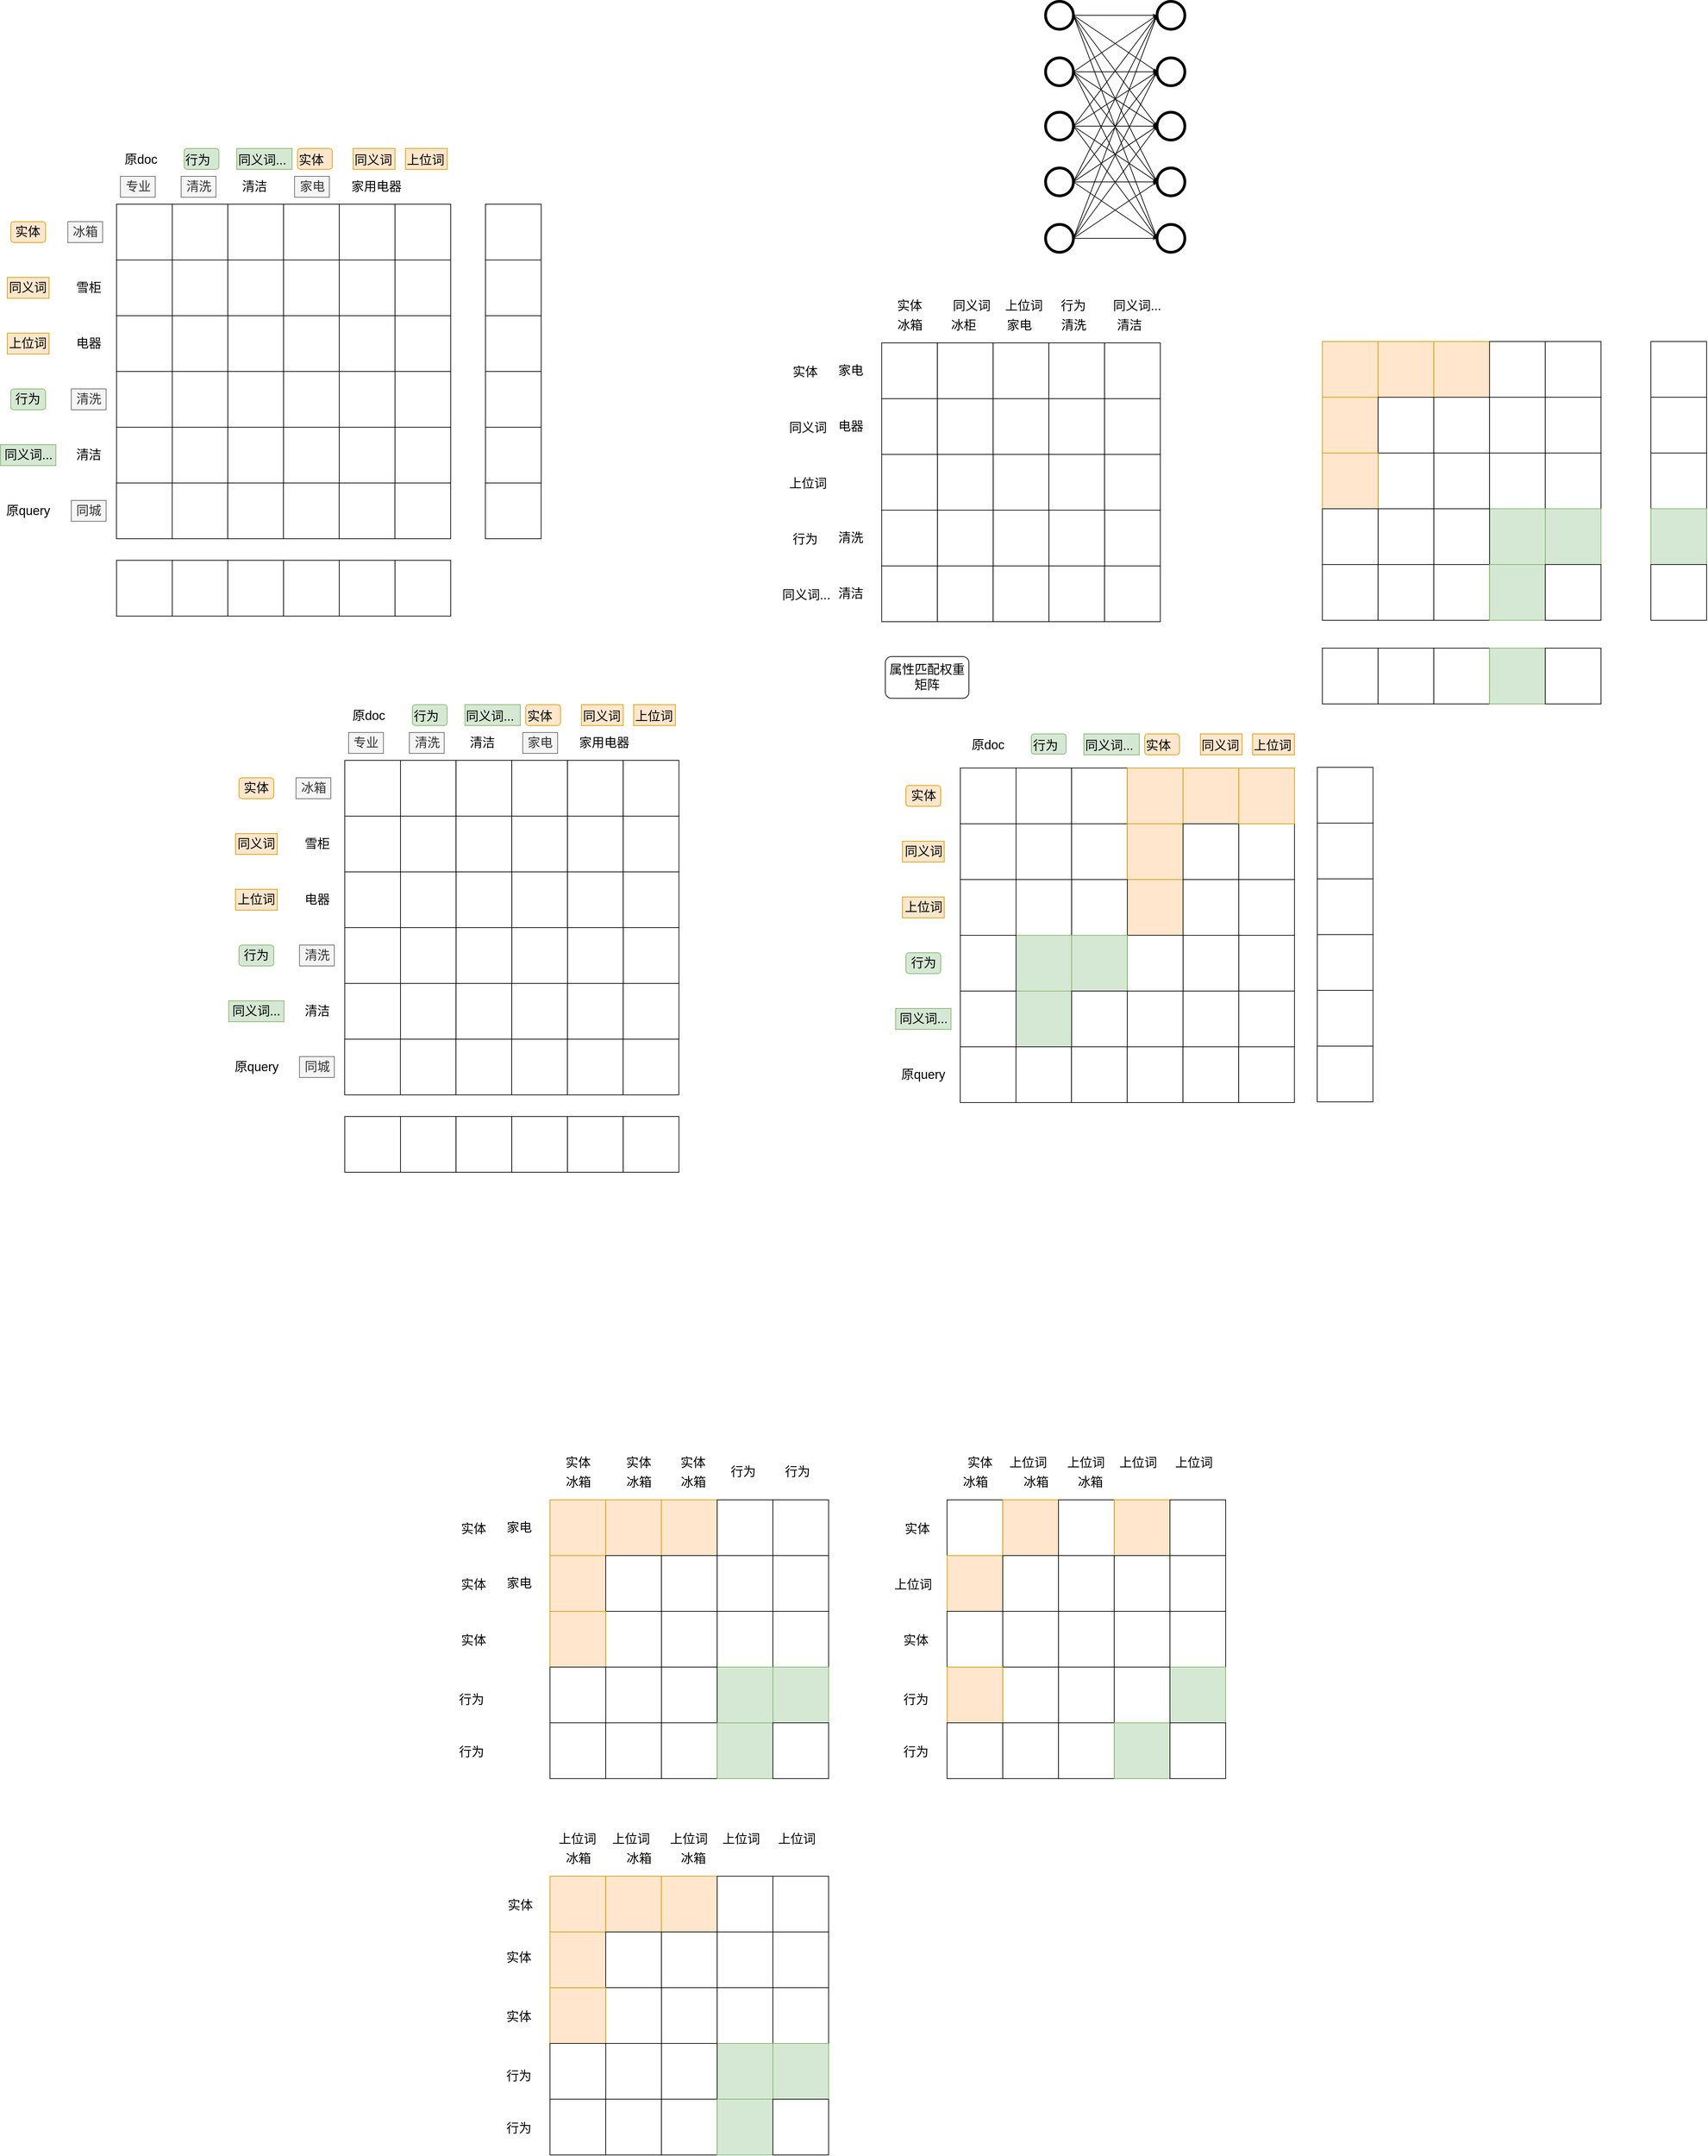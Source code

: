 <mxfile version="13.10.8" type="github">
  <diagram id="691b31df-7cfc-d80e-552c-7aa9f8c0b5f7" name="Page-1">
    <mxGraphModel dx="3346" dy="960" grid="1" gridSize="10" guides="1" tooltips="1" connect="1" arrows="1" fold="1" page="1" pageScale="1" pageWidth="826" pageHeight="1169" background="#ffffff" math="0" shadow="0">
      <root>
        <mxCell id="0" />
        <mxCell id="1" parent="0" />
        <mxCell id="V9bFGLtEwvfLS84xU0cV-145" value="&lt;meta charset=&quot;utf-8&quot;&gt;&lt;span style=&quot;color: rgb(0, 0, 0); font-family: helvetica; font-size: 18px; font-style: normal; font-weight: 400; letter-spacing: normal; text-indent: 0px; text-transform: none; word-spacing: 0px; display: inline; float: none;&quot;&gt;实体&lt;/span&gt;" style="text;whiteSpace=wrap;html=1;fontSize=18;gradientDirection=north;rounded=1;labelBackgroundColor=none;align=center;verticalAlign=middle;fillColor=#ffe6cc;strokeColor=#d79b00;" vertex="1" parent="1">
          <mxGeometry x="-867.93" y="1184" width="50" height="30" as="geometry" />
        </mxCell>
        <mxCell id="V9bFGLtEwvfLS84xU0cV-146" value="&lt;span style=&quot;color: rgb(0, 0, 0); font-family: helvetica; font-size: 18px; font-style: normal; font-weight: 400; letter-spacing: normal; text-indent: 0px; text-transform: none; word-spacing: 0px; display: inline; float: none;&quot;&gt;上位词&lt;/span&gt;" style="text;whiteSpace=wrap;html=1;fontSize=18;labelBackgroundColor=none;align=center;verticalAlign=middle;fillColor=#ffe6cc;strokeColor=#d79b00;" vertex="1" parent="1">
          <mxGeometry x="-872.93" y="1344" width="60" height="30" as="geometry" />
        </mxCell>
        <mxCell id="V9bFGLtEwvfLS84xU0cV-147" value="&lt;meta charset=&quot;utf-8&quot;&gt;&lt;span style=&quot;color: rgb(0, 0, 0); font-family: helvetica; font-size: 18px; font-style: normal; font-weight: 400; letter-spacing: normal; text-indent: 0px; text-transform: none; word-spacing: 0px; display: inline; float: none;&quot;&gt;同义词&lt;/span&gt;&lt;br style=&quot;color: rgb(0, 0, 0); font-family: helvetica; font-size: 18px; font-style: normal; font-weight: 400; letter-spacing: normal; text-indent: 0px; text-transform: none; word-spacing: 0px;&quot;&gt;" style="text;whiteSpace=wrap;html=1;fontSize=18;labelBackgroundColor=none;align=center;verticalAlign=middle;fillColor=#ffe6cc;strokeColor=#d79b00;" vertex="1" parent="1">
          <mxGeometry x="-872.93" y="1264" width="60" height="30" as="geometry" />
        </mxCell>
        <mxCell id="V9bFGLtEwvfLS84xU0cV-148" value="&lt;span style=&quot;color: rgb(0, 0, 0); font-family: helvetica; font-size: 18px; font-style: normal; font-weight: 400; letter-spacing: normal; text-indent: 0px; text-transform: none; word-spacing: 0px; display: inline; float: none;&quot;&gt;行为&lt;/span&gt;" style="text;whiteSpace=wrap;html=1;fontSize=18;gradientDirection=north;rounded=1;labelBackgroundColor=none;align=center;verticalAlign=middle;fillColor=#d5e8d4;strokeColor=#82b366;" vertex="1" parent="1">
          <mxGeometry x="-867.93" y="1424" width="50" height="30" as="geometry" />
        </mxCell>
        <mxCell id="V9bFGLtEwvfLS84xU0cV-149" value="&lt;span style=&quot;color: rgb(0, 0, 0); font-family: helvetica; font-size: 18px; font-style: normal; font-weight: 400; letter-spacing: normal; text-indent: 0px; text-transform: none; word-spacing: 0px; display: inline; float: none;&quot;&gt;同义词...&lt;/span&gt;" style="text;whiteSpace=wrap;html=1;fontSize=18;labelBackgroundColor=none;align=center;verticalAlign=middle;fillColor=#d5e8d4;strokeColor=#82b366;" vertex="1" parent="1">
          <mxGeometry x="-882.68" y="1504" width="79.5" height="30" as="geometry" />
        </mxCell>
        <mxCell id="V9bFGLtEwvfLS84xU0cV-154" value="冰箱" style="text;html=1;align=center;verticalAlign=middle;resizable=0;points=[];autosize=1;fontSize=18;fillColor=#f5f5f5;strokeColor=#666666;fontColor=#333333;" vertex="1" parent="1">
          <mxGeometry x="-786.06" y="1184" width="50" height="30" as="geometry" />
        </mxCell>
        <mxCell id="V9bFGLtEwvfLS84xU0cV-164" value="电器" style="text;html=1;align=center;verticalAlign=middle;resizable=0;points=[];autosize=1;fontSize=18;" vertex="1" parent="1">
          <mxGeometry x="-781.06" y="1344" width="50" height="30" as="geometry" />
        </mxCell>
        <mxCell id="V9bFGLtEwvfLS84xU0cV-165" value="清洗" style="text;html=1;align=center;verticalAlign=middle;resizable=0;points=[];autosize=1;fontSize=18;fillColor=#f5f5f5;strokeColor=#666666;fontColor=#333333;" vertex="1" parent="1">
          <mxGeometry x="-781.06" y="1424" width="50" height="30" as="geometry" />
        </mxCell>
        <mxCell id="V9bFGLtEwvfLS84xU0cV-166" value="清洁" style="text;html=1;align=center;verticalAlign=middle;resizable=0;points=[];autosize=1;fontSize=18;" vertex="1" parent="1">
          <mxGeometry x="-781.06" y="1504" width="50" height="30" as="geometry" />
        </mxCell>
        <mxCell id="V9bFGLtEwvfLS84xU0cV-372" value="&lt;font style=&quot;font-size: 18px&quot;&gt;同城&lt;/font&gt;" style="text;html=1;align=center;verticalAlign=middle;resizable=0;points=[];autosize=1;fontSize=18;fillColor=#f5f5f5;strokeColor=#666666;fontColor=#333333;" vertex="1" parent="1">
          <mxGeometry x="-781.06" y="1584" width="50" height="30" as="geometry" />
        </mxCell>
        <mxCell id="V9bFGLtEwvfLS84xU0cV-383" value="&lt;div style=&quot;&quot;&gt;&lt;span&gt;&lt;font face=&quot;helvetica&quot;&gt;原query&lt;/font&gt;&lt;/span&gt;&lt;/div&gt;" style="text;whiteSpace=wrap;html=1;fontSize=18;labelBackgroundColor=none;align=center;verticalAlign=middle;" vertex="1" parent="1">
          <mxGeometry x="-878.33" y="1584" width="70.81" height="30" as="geometry" />
        </mxCell>
        <mxCell id="V9bFGLtEwvfLS84xU0cV-384" value="雪柜" style="text;html=1;align=center;verticalAlign=middle;resizable=0;points=[];autosize=1;fontSize=18;" vertex="1" parent="1">
          <mxGeometry x="-781.06" y="1264" width="50" height="30" as="geometry" />
        </mxCell>
        <mxCell id="3" value="" style="ellipse;whiteSpace=wrap;html=1;aspect=fixed;strokeWidth=4;align=center;" parent="1" vertex="1">
          <mxGeometry x="290" y="70" width="40" height="40" as="geometry" />
        </mxCell>
        <mxCell id="4" value="" style="ellipse;whiteSpace=wrap;html=1;aspect=fixed;strokeWidth=4;align=center;" parent="1" vertex="1">
          <mxGeometry x="290" y="151" width="40" height="40" as="geometry" />
        </mxCell>
        <mxCell id="5" value="" style="ellipse;whiteSpace=wrap;html=1;aspect=fixed;strokeWidth=4;align=center;" parent="1" vertex="1">
          <mxGeometry x="290" y="229" width="40" height="40" as="geometry" />
        </mxCell>
        <mxCell id="6" value="" style="ellipse;whiteSpace=wrap;html=1;aspect=fixed;strokeWidth=4;align=center;" parent="1" vertex="1">
          <mxGeometry x="290" y="390" width="40" height="40" as="geometry" />
        </mxCell>
        <mxCell id="7" value="" style="ellipse;whiteSpace=wrap;html=1;aspect=fixed;strokeWidth=4;align=center;" parent="1" vertex="1">
          <mxGeometry x="290" y="309" width="40" height="40" as="geometry" />
        </mxCell>
        <mxCell id="8" value="" style="ellipse;whiteSpace=wrap;html=1;aspect=fixed;strokeWidth=4;align=center;" parent="1" vertex="1">
          <mxGeometry x="450" y="70" width="40" height="40" as="geometry" />
        </mxCell>
        <mxCell id="9" value="" style="ellipse;whiteSpace=wrap;html=1;aspect=fixed;strokeWidth=4;align=center;" parent="1" vertex="1">
          <mxGeometry x="450" y="151" width="40" height="40" as="geometry" />
        </mxCell>
        <mxCell id="10" value="" style="ellipse;whiteSpace=wrap;html=1;aspect=fixed;strokeWidth=4;align=center;" parent="1" vertex="1">
          <mxGeometry x="450" y="229" width="40" height="40" as="geometry" />
        </mxCell>
        <mxCell id="11" value="" style="ellipse;whiteSpace=wrap;html=1;aspect=fixed;strokeWidth=4;align=center;" parent="1" vertex="1">
          <mxGeometry x="450" y="390" width="40" height="40" as="geometry" />
        </mxCell>
        <mxCell id="12" value="" style="ellipse;whiteSpace=wrap;html=1;aspect=fixed;strokeWidth=4;align=center;" parent="1" vertex="1">
          <mxGeometry x="450" y="309" width="40" height="40" as="geometry" />
        </mxCell>
        <mxCell id="13" value="" style="endArrow=classicThin;html=1;shadow=0;strokeColor=#000000;strokeWidth=1;fontColor=#666666;entryX=0;entryY=0.5;endFill=1;exitX=1;exitY=0.5;endSize=3;" parent="1" source="3" target="11" edge="1">
          <mxGeometry width="50" height="50" relative="1" as="geometry">
            <mxPoint x="351" y="135" as="sourcePoint" />
            <mxPoint x="401" y="110" as="targetPoint" />
          </mxGeometry>
        </mxCell>
        <mxCell id="14" value="" style="endArrow=classicThin;html=1;shadow=0;strokeColor=#000000;strokeWidth=1;fontColor=#666666;entryX=0;entryY=0.5;exitX=1;exitY=0.5;endFill=1;endSize=3;" parent="1" source="3" target="12" edge="1">
          <mxGeometry width="50" height="50" relative="1" as="geometry">
            <mxPoint x="361" y="130" as="sourcePoint" />
            <mxPoint x="451" y="355" as="targetPoint" />
          </mxGeometry>
        </mxCell>
        <mxCell id="15" value="" style="endArrow=classicThin;html=1;shadow=0;strokeColor=#000000;strokeWidth=1;fontColor=#666666;entryX=0;entryY=0.5;endFill=1;exitX=1;exitY=0.5;endSize=3;" parent="1" source="3" target="10" edge="1">
          <mxGeometry width="50" height="50" relative="1" as="geometry">
            <mxPoint x="351" y="130" as="sourcePoint" />
            <mxPoint x="451" y="310" as="targetPoint" />
          </mxGeometry>
        </mxCell>
        <mxCell id="16" value="" style="endArrow=classicThin;html=1;shadow=0;strokeColor=#000000;strokeWidth=1;fontColor=#666666;entryX=0;entryY=0.5;endFill=1;exitX=1;exitY=0.5;endSize=3;" parent="1" source="3" target="9" edge="1">
          <mxGeometry width="50" height="50" relative="1" as="geometry">
            <mxPoint x="351" y="130" as="sourcePoint" />
            <mxPoint x="451" y="250" as="targetPoint" />
          </mxGeometry>
        </mxCell>
        <mxCell id="17" value="" style="endArrow=classicThin;html=1;shadow=0;strokeColor=#000000;strokeWidth=1;fontColor=#666666;entryX=0;entryY=0.5;exitX=1;exitY=0.5;endFill=1;endSize=3;" parent="1" source="3" target="8" edge="1">
          <mxGeometry width="50" height="50" relative="1" as="geometry">
            <mxPoint x="361" y="97" as="sourcePoint" />
            <mxPoint x="451" y="147" as="targetPoint" />
          </mxGeometry>
        </mxCell>
        <mxCell id="18" value="" style="endArrow=classicThin;html=1;shadow=0;strokeColor=#000000;strokeWidth=1;fontColor=#666666;entryX=0;entryY=0.5;exitX=1;exitY=0.5;endFill=1;endSize=3;" parent="1" source="4" target="11" edge="1">
          <mxGeometry width="50" height="50" relative="1" as="geometry">
            <mxPoint x="361" y="145" as="sourcePoint" />
            <mxPoint x="451" y="370" as="targetPoint" />
          </mxGeometry>
        </mxCell>
        <mxCell id="19" value="" style="endArrow=classicThin;html=1;shadow=0;strokeColor=#000000;strokeWidth=1;fontColor=#666666;entryX=0;entryY=0.5;exitX=1;exitY=0.5;endFill=1;endSize=3;" parent="1" source="4" target="12" edge="1">
          <mxGeometry width="50" height="50" relative="1" as="geometry">
            <mxPoint x="361" y="190" as="sourcePoint" />
            <mxPoint x="451" y="370" as="targetPoint" />
          </mxGeometry>
        </mxCell>
        <mxCell id="20" value="" style="endArrow=classicThin;html=1;shadow=0;strokeColor=#000000;strokeWidth=1;fontColor=#666666;entryX=0;entryY=0.5;exitX=1;exitY=0.5;endFill=1;endSize=3;" parent="1" source="4" target="10" edge="1">
          <mxGeometry width="50" height="50" relative="1" as="geometry">
            <mxPoint x="351" y="190" as="sourcePoint" />
            <mxPoint x="451" y="310" as="targetPoint" />
          </mxGeometry>
        </mxCell>
        <mxCell id="21" value="" style="endArrow=classicThin;html=1;shadow=0;strokeColor=#000000;strokeWidth=1;fontColor=#666666;entryX=0;entryY=0.5;exitX=1;exitY=0.5;endFill=1;endSize=3;" parent="1" source="4" target="9" edge="1">
          <mxGeometry width="50" height="50" relative="1" as="geometry">
            <mxPoint x="361" y="178" as="sourcePoint" />
            <mxPoint x="451" y="238" as="targetPoint" />
          </mxGeometry>
        </mxCell>
        <mxCell id="22" value="" style="endArrow=classicThin;html=1;shadow=0;strokeColor=#000000;strokeWidth=1;fontColor=#666666;entryX=0;entryY=0.5;endFill=1;exitX=1;exitY=0.5;endSize=3;" parent="1" source="4" target="8" edge="1">
          <mxGeometry width="50" height="50" relative="1" as="geometry">
            <mxPoint x="351" y="180" as="sourcePoint" />
            <mxPoint x="441" y="180" as="targetPoint" />
          </mxGeometry>
        </mxCell>
        <mxCell id="23" value="" style="endArrow=classicThin;html=1;shadow=0;strokeColor=#000000;strokeWidth=1;fontColor=#666666;entryX=0;entryY=0.5;exitX=1;exitY=0.5;endFill=1;endSize=3;" parent="1" source="5" target="10" edge="1">
          <mxGeometry width="50" height="50" relative="1" as="geometry">
            <mxPoint x="361" y="199" as="sourcePoint" />
            <mxPoint x="451" y="199" as="targetPoint" />
          </mxGeometry>
        </mxCell>
        <mxCell id="24" value="" style="endArrow=classicThin;html=1;shadow=0;strokeColor=#000000;strokeWidth=1;fontColor=#666666;entryX=0;entryY=0.5;exitX=1;exitY=0.5;endFill=1;endSize=3;" parent="1" source="5" target="12" edge="1">
          <mxGeometry width="50" height="50" relative="1" as="geometry">
            <mxPoint x="361" y="253" as="sourcePoint" />
            <mxPoint x="451" y="253" as="targetPoint" />
          </mxGeometry>
        </mxCell>
        <mxCell id="25" value="" style="endArrow=classicThin;html=1;shadow=0;strokeColor=#000000;strokeWidth=1;fontColor=#666666;entryX=0;entryY=0.5;exitX=1;exitY=0.5;endFill=1;endSize=3;" parent="1" source="5" target="11" edge="1">
          <mxGeometry width="50" height="50" relative="1" as="geometry">
            <mxPoint x="361" y="253" as="sourcePoint" />
            <mxPoint x="451" y="313" as="targetPoint" />
          </mxGeometry>
        </mxCell>
        <mxCell id="26" value="" style="endArrow=classicThin;html=1;shadow=0;strokeColor=#000000;strokeWidth=1;fontColor=#666666;entryX=0;entryY=0.5;exitX=1;exitY=0.5;endFill=1;endSize=3;" parent="1" source="5" target="9" edge="1">
          <mxGeometry width="50" height="50" relative="1" as="geometry">
            <mxPoint x="361" y="253" as="sourcePoint" />
            <mxPoint x="451" y="253" as="targetPoint" />
          </mxGeometry>
        </mxCell>
        <mxCell id="27" value="" style="endArrow=classicThin;html=1;shadow=0;strokeColor=#000000;strokeWidth=1;fontColor=#666666;entryX=0;entryY=0.5;exitX=1;exitY=0.5;endFill=1;endSize=3;" parent="1" source="5" target="8" edge="1">
          <mxGeometry width="50" height="50" relative="1" as="geometry">
            <mxPoint x="361" y="253" as="sourcePoint" />
            <mxPoint x="451" y="193" as="targetPoint" />
          </mxGeometry>
        </mxCell>
        <mxCell id="28" value="" style="endArrow=classicThin;html=1;shadow=0;strokeColor=#000000;strokeWidth=1;fontColor=#666666;entryX=0;entryY=0.5;exitX=1;exitY=0.5;endFill=1;endSize=3;" parent="1" source="7" target="12" edge="1">
          <mxGeometry width="50" height="50" relative="1" as="geometry">
            <mxPoint x="361" y="279" as="sourcePoint" />
            <mxPoint x="451" y="279" as="targetPoint" />
          </mxGeometry>
        </mxCell>
        <mxCell id="29" value="" style="endArrow=classicThin;html=1;shadow=0;strokeColor=#000000;strokeWidth=1;fontColor=#666666;entryX=0;entryY=0.5;exitX=1;exitY=0.5;endFill=1;endSize=3;" parent="1" source="6" target="11" edge="1">
          <mxGeometry width="50" height="50" relative="1" as="geometry">
            <mxPoint x="361" y="369" as="sourcePoint" />
            <mxPoint x="451" y="369" as="targetPoint" />
          </mxGeometry>
        </mxCell>
        <mxCell id="30" value="" style="endArrow=classicThin;html=1;shadow=0;strokeColor=#000000;strokeWidth=1;fontColor=#666666;entryX=0;entryY=0.5;exitX=1;exitY=0.5;endFill=1;endSize=3;" parent="1" source="6" target="12" edge="1">
          <mxGeometry width="50" height="50" relative="1" as="geometry">
            <mxPoint x="361" y="373" as="sourcePoint" />
            <mxPoint x="451" y="373" as="targetPoint" />
          </mxGeometry>
        </mxCell>
        <mxCell id="31" value="" style="endArrow=classicThin;html=1;shadow=0;strokeColor=#000000;strokeWidth=1;fontColor=#666666;entryX=0;entryY=0.5;exitX=1;exitY=0.5;endFill=1;endSize=3;" parent="1" source="6" target="10" edge="1">
          <mxGeometry width="50" height="50" relative="1" as="geometry">
            <mxPoint x="361" y="373" as="sourcePoint" />
            <mxPoint x="451" y="313" as="targetPoint" />
          </mxGeometry>
        </mxCell>
        <mxCell id="32" value="" style="endArrow=classicThin;html=1;shadow=0;strokeColor=#000000;strokeWidth=1;fontColor=#666666;entryX=0;entryY=0.5;exitX=1;exitY=0.5;endFill=1;endSize=3;" parent="1" source="6" target="9" edge="1">
          <mxGeometry width="50" height="50" relative="1" as="geometry">
            <mxPoint x="361" y="373" as="sourcePoint" />
            <mxPoint x="451" y="253" as="targetPoint" />
          </mxGeometry>
        </mxCell>
        <mxCell id="33" value="" style="endArrow=classicThin;html=1;shadow=0;strokeColor=#000000;strokeWidth=1;fontColor=#666666;entryX=0;entryY=0.5;exitX=1;exitY=0.5;endFill=1;endSize=3;" parent="1" source="6" target="8" edge="1">
          <mxGeometry width="50" height="50" relative="1" as="geometry">
            <mxPoint x="361" y="373" as="sourcePoint" />
            <mxPoint x="451" y="193" as="targetPoint" />
          </mxGeometry>
        </mxCell>
        <mxCell id="34" value="" style="endArrow=classicThin;html=1;shadow=0;strokeColor=#000000;strokeWidth=1;fontColor=#666666;exitX=1;exitY=0.5;endFill=1;entryX=0;entryY=0.5;endSize=3;" parent="1" source="7" target="11" edge="1">
          <mxGeometry width="50" height="50" relative="1" as="geometry">
            <mxPoint x="361" y="313" as="sourcePoint" />
            <mxPoint x="441" y="360" as="targetPoint" />
          </mxGeometry>
        </mxCell>
        <mxCell id="35" value="" style="endArrow=classicThin;html=1;shadow=0;strokeColor=#000000;strokeWidth=1;fontColor=#666666;entryX=0;entryY=0.5;exitX=1;exitY=0.5;endFill=1;endSize=3;" parent="1" source="7" target="10" edge="1">
          <mxGeometry width="50" height="50" relative="1" as="geometry">
            <mxPoint x="361" y="313" as="sourcePoint" />
            <mxPoint x="451" y="313" as="targetPoint" />
          </mxGeometry>
        </mxCell>
        <mxCell id="36" value="" style="endArrow=classicThin;html=1;shadow=0;strokeColor=#000000;strokeWidth=1;fontColor=#666666;entryX=0;entryY=0.5;exitX=1;exitY=0.5;endFill=1;endSize=3;" parent="1" source="7" target="9" edge="1">
          <mxGeometry width="50" height="50" relative="1" as="geometry">
            <mxPoint x="361" y="313" as="sourcePoint" />
            <mxPoint x="451" y="253" as="targetPoint" />
          </mxGeometry>
        </mxCell>
        <mxCell id="37" value="" style="endArrow=classicThin;html=1;shadow=0;strokeColor=#000000;strokeWidth=1;fontColor=#666666;entryX=0;entryY=0.5;exitX=1;exitY=0.5;endFill=1;endSize=3;" parent="1" source="7" target="8" edge="1">
          <mxGeometry width="50" height="50" relative="1" as="geometry">
            <mxPoint x="361" y="313" as="sourcePoint" />
            <mxPoint x="451" y="193" as="targetPoint" />
          </mxGeometry>
        </mxCell>
        <mxCell id="V9bFGLtEwvfLS84xU0cV-45" value="" style="whiteSpace=wrap;html=1;aspect=fixed;" vertex="1" parent="1">
          <mxGeometry x="54.75" y="560" width="80" height="80" as="geometry" />
        </mxCell>
        <mxCell id="V9bFGLtEwvfLS84xU0cV-46" value="" style="whiteSpace=wrap;html=1;aspect=fixed;" vertex="1" parent="1">
          <mxGeometry x="134.75" y="560" width="80" height="80" as="geometry" />
        </mxCell>
        <mxCell id="V9bFGLtEwvfLS84xU0cV-47" value="" style="whiteSpace=wrap;html=1;aspect=fixed;" vertex="1" parent="1">
          <mxGeometry x="214.75" y="560" width="80" height="80" as="geometry" />
        </mxCell>
        <mxCell id="V9bFGLtEwvfLS84xU0cV-48" value="" style="whiteSpace=wrap;html=1;aspect=fixed;" vertex="1" parent="1">
          <mxGeometry x="54.75" y="640" width="80" height="80" as="geometry" />
        </mxCell>
        <mxCell id="V9bFGLtEwvfLS84xU0cV-49" value="" style="whiteSpace=wrap;html=1;aspect=fixed;" vertex="1" parent="1">
          <mxGeometry x="134.75" y="640" width="80" height="80" as="geometry" />
        </mxCell>
        <mxCell id="V9bFGLtEwvfLS84xU0cV-51" value="" style="whiteSpace=wrap;html=1;aspect=fixed;" vertex="1" parent="1">
          <mxGeometry x="214.75" y="640" width="80" height="80" as="geometry" />
        </mxCell>
        <mxCell id="V9bFGLtEwvfLS84xU0cV-52" value="" style="whiteSpace=wrap;html=1;aspect=fixed;" vertex="1" parent="1">
          <mxGeometry x="214.75" y="720" width="80" height="80" as="geometry" />
        </mxCell>
        <mxCell id="V9bFGLtEwvfLS84xU0cV-53" value="" style="whiteSpace=wrap;html=1;aspect=fixed;" vertex="1" parent="1">
          <mxGeometry x="134.75" y="720" width="80" height="80" as="geometry" />
        </mxCell>
        <mxCell id="V9bFGLtEwvfLS84xU0cV-54" value="" style="whiteSpace=wrap;html=1;aspect=fixed;" vertex="1" parent="1">
          <mxGeometry x="54.75" y="720" width="80" height="80" as="geometry" />
        </mxCell>
        <mxCell id="V9bFGLtEwvfLS84xU0cV-55" value="" style="whiteSpace=wrap;html=1;aspect=fixed;" vertex="1" parent="1">
          <mxGeometry x="294.75" y="560" width="80" height="80" as="geometry" />
        </mxCell>
        <mxCell id="V9bFGLtEwvfLS84xU0cV-56" value="" style="whiteSpace=wrap;html=1;aspect=fixed;" vertex="1" parent="1">
          <mxGeometry x="294.75" y="640" width="80" height="80" as="geometry" />
        </mxCell>
        <mxCell id="V9bFGLtEwvfLS84xU0cV-57" value="" style="whiteSpace=wrap;html=1;aspect=fixed;" vertex="1" parent="1">
          <mxGeometry x="294.75" y="720" width="80" height="80" as="geometry" />
        </mxCell>
        <mxCell id="V9bFGLtEwvfLS84xU0cV-58" value="" style="whiteSpace=wrap;html=1;aspect=fixed;" vertex="1" parent="1">
          <mxGeometry x="374.75" y="720" width="80" height="80" as="geometry" />
        </mxCell>
        <mxCell id="V9bFGLtEwvfLS84xU0cV-59" value="" style="whiteSpace=wrap;html=1;aspect=fixed;" vertex="1" parent="1">
          <mxGeometry x="374.75" y="800" width="80" height="80" as="geometry" />
        </mxCell>
        <mxCell id="V9bFGLtEwvfLS84xU0cV-60" value="" style="whiteSpace=wrap;html=1;aspect=fixed;" vertex="1" parent="1">
          <mxGeometry x="294.75" y="800" width="80" height="80" as="geometry" />
        </mxCell>
        <mxCell id="V9bFGLtEwvfLS84xU0cV-61" value="" style="whiteSpace=wrap;html=1;aspect=fixed;" vertex="1" parent="1">
          <mxGeometry x="214.75" y="800" width="80" height="80" as="geometry" />
        </mxCell>
        <mxCell id="V9bFGLtEwvfLS84xU0cV-62" value="" style="whiteSpace=wrap;html=1;aspect=fixed;" vertex="1" parent="1">
          <mxGeometry x="134.75" y="800" width="80" height="80" as="geometry" />
        </mxCell>
        <mxCell id="V9bFGLtEwvfLS84xU0cV-63" value="" style="whiteSpace=wrap;html=1;aspect=fixed;" vertex="1" parent="1">
          <mxGeometry x="54.75" y="800" width="80" height="80" as="geometry" />
        </mxCell>
        <mxCell id="V9bFGLtEwvfLS84xU0cV-64" value="" style="whiteSpace=wrap;html=1;aspect=fixed;" vertex="1" parent="1">
          <mxGeometry x="54.75" y="880" width="80" height="80" as="geometry" />
        </mxCell>
        <mxCell id="V9bFGLtEwvfLS84xU0cV-65" value="" style="whiteSpace=wrap;html=1;aspect=fixed;" vertex="1" parent="1">
          <mxGeometry x="134.75" y="880" width="80" height="80" as="geometry" />
        </mxCell>
        <mxCell id="V9bFGLtEwvfLS84xU0cV-67" value="" style="whiteSpace=wrap;html=1;aspect=fixed;" vertex="1" parent="1">
          <mxGeometry x="294.75" y="880" width="80" height="80" as="geometry" />
        </mxCell>
        <mxCell id="V9bFGLtEwvfLS84xU0cV-68" value="" style="whiteSpace=wrap;html=1;aspect=fixed;" vertex="1" parent="1">
          <mxGeometry x="374.75" y="880" width="80" height="80" as="geometry" />
        </mxCell>
        <mxCell id="V9bFGLtEwvfLS84xU0cV-69" value="" style="whiteSpace=wrap;html=1;aspect=fixed;" vertex="1" parent="1">
          <mxGeometry x="374.75" y="640" width="80" height="80" as="geometry" />
        </mxCell>
        <mxCell id="V9bFGLtEwvfLS84xU0cV-70" value="" style="whiteSpace=wrap;html=1;aspect=fixed;" vertex="1" parent="1">
          <mxGeometry x="374.75" y="560" width="80" height="80" as="geometry" />
        </mxCell>
        <mxCell id="V9bFGLtEwvfLS84xU0cV-71" value="冰箱" style="text;html=1;align=center;verticalAlign=middle;resizable=0;points=[];autosize=1;fontSize=18;" vertex="1" parent="1">
          <mxGeometry x="69.75" y="520" width="50" height="30" as="geometry" />
        </mxCell>
        <mxCell id="V9bFGLtEwvfLS84xU0cV-73" value="冰柜" style="text;html=1;align=center;verticalAlign=middle;resizable=0;points=[];autosize=1;fontSize=18;" vertex="1" parent="1">
          <mxGeometry x="147.25" y="520" width="50" height="30" as="geometry" />
        </mxCell>
        <mxCell id="V9bFGLtEwvfLS84xU0cV-74" value="&lt;font style=&quot;font-size: 18px&quot;&gt;家电&lt;/font&gt;" style="text;html=1;align=center;verticalAlign=middle;resizable=0;points=[];autosize=1;fontSize=18;" vertex="1" parent="1">
          <mxGeometry x="227.25" y="520" width="50" height="30" as="geometry" />
        </mxCell>
        <mxCell id="V9bFGLtEwvfLS84xU0cV-75" value="家电" style="text;html=1;align=center;verticalAlign=middle;resizable=0;points=[];autosize=1;fontSize=18;" vertex="1" parent="1">
          <mxGeometry x="-15.25" y="585" width="50" height="30" as="geometry" />
        </mxCell>
        <mxCell id="V9bFGLtEwvfLS84xU0cV-76" value="电器" style="text;html=1;align=center;verticalAlign=middle;resizable=0;points=[];autosize=1;fontSize=18;" vertex="1" parent="1">
          <mxGeometry x="-15.25" y="665" width="50" height="30" as="geometry" />
        </mxCell>
        <mxCell id="V9bFGLtEwvfLS84xU0cV-78" value="清洗" style="text;html=1;align=center;verticalAlign=middle;resizable=0;points=[];autosize=1;fontSize=18;" vertex="1" parent="1">
          <mxGeometry x="-15.25" y="825" width="50" height="30" as="geometry" />
        </mxCell>
        <mxCell id="V9bFGLtEwvfLS84xU0cV-79" value="清洁" style="text;html=1;align=center;verticalAlign=middle;resizable=0;points=[];autosize=1;fontSize=18;" vertex="1" parent="1">
          <mxGeometry x="-15.25" y="905" width="50" height="30" as="geometry" />
        </mxCell>
        <mxCell id="V9bFGLtEwvfLS84xU0cV-105" value="清洗" style="text;html=1;align=center;verticalAlign=middle;resizable=0;points=[];autosize=1;fontSize=18;" vertex="1" parent="1">
          <mxGeometry x="305.25" y="520" width="50" height="30" as="geometry" />
        </mxCell>
        <mxCell id="V9bFGLtEwvfLS84xU0cV-106" value="清洁" style="text;html=1;align=center;verticalAlign=middle;resizable=0;points=[];autosize=1;fontSize=18;" vertex="1" parent="1">
          <mxGeometry x="384.75" y="520" width="50" height="30" as="geometry" />
        </mxCell>
        <mxCell id="V9bFGLtEwvfLS84xU0cV-108" value="&lt;meta charset=&quot;utf-8&quot;&gt;&lt;span style=&quot;color: rgb(0, 0, 0); font-family: helvetica; font-size: 18px; font-style: normal; font-weight: 400; letter-spacing: normal; text-align: center; text-indent: 0px; text-transform: none; word-spacing: 0px; display: inline; float: none;&quot;&gt;实体&lt;/span&gt;" style="text;whiteSpace=wrap;html=1;fontSize=18;gradientDirection=north;rounded=1;labelBackgroundColor=none;" vertex="1" parent="1">
          <mxGeometry x="74.75" y="490" width="50" height="30" as="geometry" />
        </mxCell>
        <mxCell id="V9bFGLtEwvfLS84xU0cV-109" value="&lt;meta charset=&quot;utf-8&quot;&gt;&lt;span style=&quot;color: rgb(0, 0, 0); font-family: helvetica; font-size: 18px; font-style: normal; font-weight: 400; letter-spacing: normal; text-align: center; text-indent: 0px; text-transform: none; word-spacing: 0px; display: inline; float: none;&quot;&gt;同义词&lt;/span&gt;&lt;br style=&quot;color: rgb(0, 0, 0); font-family: helvetica; font-size: 18px; font-style: normal; font-weight: 400; letter-spacing: normal; text-align: center; text-indent: 0px; text-transform: none; word-spacing: 0px;&quot;&gt;" style="text;whiteSpace=wrap;html=1;fontSize=18;labelBackgroundColor=none;" vertex="1" parent="1">
          <mxGeometry x="154.75" y="490" width="60" height="30" as="geometry" />
        </mxCell>
        <mxCell id="V9bFGLtEwvfLS84xU0cV-110" value="&lt;span style=&quot;color: rgb(0, 0, 0); font-family: helvetica; font-size: 18px; font-style: normal; font-weight: 400; letter-spacing: normal; text-align: center; text-indent: 0px; text-transform: none; word-spacing: 0px; display: inline; float: none;&quot;&gt;上位词&lt;/span&gt;" style="text;whiteSpace=wrap;html=1;fontSize=18;labelBackgroundColor=none;" vertex="1" parent="1">
          <mxGeometry x="229.75" y="490" width="60" height="30" as="geometry" />
        </mxCell>
        <mxCell id="V9bFGLtEwvfLS84xU0cV-111" value="&lt;span style=&quot;color: rgb(0 , 0 , 0) ; font-family: &amp;#34;helvetica&amp;#34; ; font-size: 18px ; font-style: normal ; font-weight: 400 ; letter-spacing: normal ; text-align: center ; text-indent: 0px ; text-transform: none ; word-spacing: 0px ; display: inline ; float: none&quot;&gt;行为&lt;/span&gt;" style="text;whiteSpace=wrap;html=1;fontSize=18;gradientDirection=north;rounded=1;labelBackgroundColor=none;" vertex="1" parent="1">
          <mxGeometry x="309.75" y="490" width="50" height="30" as="geometry" />
        </mxCell>
        <mxCell id="V9bFGLtEwvfLS84xU0cV-112" value="&lt;span style=&quot;color: rgb(0 , 0 , 0) ; font-family: &amp;#34;helvetica&amp;#34; ; font-size: 18px ; font-style: normal ; font-weight: 400 ; letter-spacing: normal ; text-align: center ; text-indent: 0px ; text-transform: none ; word-spacing: 0px ; display: inline ; float: none&quot;&gt;同义词...&lt;/span&gt;" style="text;whiteSpace=wrap;html=1;fontSize=18;labelBackgroundColor=none;" vertex="1" parent="1">
          <mxGeometry x="385.25" y="490" width="79.5" height="30" as="geometry" />
        </mxCell>
        <mxCell id="V9bFGLtEwvfLS84xU0cV-113" value="&lt;meta charset=&quot;utf-8&quot;&gt;&lt;span style=&quot;color: rgb(0, 0, 0); font-family: helvetica; font-size: 18px; font-style: normal; font-weight: 400; letter-spacing: normal; text-align: center; text-indent: 0px; text-transform: none; word-spacing: 0px; display: inline; float: none;&quot;&gt;实体&lt;/span&gt;" style="text;whiteSpace=wrap;html=1;fontSize=18;gradientDirection=north;rounded=1;labelBackgroundColor=none;" vertex="1" parent="1">
          <mxGeometry x="-75.25" y="585" width="50" height="30" as="geometry" />
        </mxCell>
        <mxCell id="V9bFGLtEwvfLS84xU0cV-115" value="&lt;span style=&quot;color: rgb(0, 0, 0); font-family: helvetica; font-size: 18px; font-style: normal; font-weight: 400; letter-spacing: normal; text-align: center; text-indent: 0px; text-transform: none; word-spacing: 0px; display: inline; float: none;&quot;&gt;上位词&lt;/span&gt;" style="text;whiteSpace=wrap;html=1;fontSize=18;labelBackgroundColor=none;" vertex="1" parent="1">
          <mxGeometry x="-80.25" y="745" width="60" height="30" as="geometry" />
        </mxCell>
        <mxCell id="V9bFGLtEwvfLS84xU0cV-116" value="&lt;span style=&quot;color: rgb(0 , 0 , 0) ; font-family: &amp;#34;helvetica&amp;#34; ; font-size: 18px ; font-style: normal ; font-weight: 400 ; letter-spacing: normal ; text-align: center ; text-indent: 0px ; text-transform: none ; word-spacing: 0px ; display: inline ; float: none&quot;&gt;行为&lt;/span&gt;" style="text;whiteSpace=wrap;html=1;fontSize=18;gradientDirection=north;rounded=1;labelBackgroundColor=none;" vertex="1" parent="1">
          <mxGeometry x="-75.25" y="825" width="50" height="30" as="geometry" />
        </mxCell>
        <mxCell id="V9bFGLtEwvfLS84xU0cV-118" value="&lt;span style=&quot;color: rgb(0 , 0 , 0) ; font-family: &amp;#34;helvetica&amp;#34; ; font-size: 18px ; font-style: normal ; font-weight: 400 ; letter-spacing: normal ; text-align: center ; text-indent: 0px ; text-transform: none ; word-spacing: 0px ; display: inline ; float: none&quot;&gt;同义词...&lt;/span&gt;" style="text;whiteSpace=wrap;html=1;fontSize=18;labelBackgroundColor=none;" vertex="1" parent="1">
          <mxGeometry x="-90" y="905" width="79.5" height="30" as="geometry" />
        </mxCell>
        <mxCell id="V9bFGLtEwvfLS84xU0cV-119" value="" style="whiteSpace=wrap;html=1;aspect=fixed;" vertex="1" parent="1">
          <mxGeometry x="-636.31" y="1159" width="80" height="80" as="geometry" />
        </mxCell>
        <mxCell id="V9bFGLtEwvfLS84xU0cV-120" value="" style="whiteSpace=wrap;html=1;aspect=fixed;" vertex="1" parent="1">
          <mxGeometry x="-556.31" y="1159" width="80" height="80" as="geometry" />
        </mxCell>
        <mxCell id="V9bFGLtEwvfLS84xU0cV-121" value="" style="whiteSpace=wrap;html=1;aspect=fixed;" vertex="1" parent="1">
          <mxGeometry x="-476.31" y="1159" width="80" height="80" as="geometry" />
        </mxCell>
        <mxCell id="V9bFGLtEwvfLS84xU0cV-122" value="" style="whiteSpace=wrap;html=1;aspect=fixed;" vertex="1" parent="1">
          <mxGeometry x="-636.31" y="1239" width="80" height="80" as="geometry" />
        </mxCell>
        <mxCell id="V9bFGLtEwvfLS84xU0cV-123" value="" style="whiteSpace=wrap;html=1;aspect=fixed;" vertex="1" parent="1">
          <mxGeometry x="-556.31" y="1239" width="80" height="80" as="geometry" />
        </mxCell>
        <mxCell id="V9bFGLtEwvfLS84xU0cV-124" value="" style="whiteSpace=wrap;html=1;aspect=fixed;" vertex="1" parent="1">
          <mxGeometry x="-476.31" y="1239" width="80" height="80" as="geometry" />
        </mxCell>
        <mxCell id="V9bFGLtEwvfLS84xU0cV-125" value="" style="whiteSpace=wrap;html=1;aspect=fixed;" vertex="1" parent="1">
          <mxGeometry x="-476.31" y="1319" width="80" height="80" as="geometry" />
        </mxCell>
        <mxCell id="V9bFGLtEwvfLS84xU0cV-126" value="" style="whiteSpace=wrap;html=1;aspect=fixed;" vertex="1" parent="1">
          <mxGeometry x="-556.31" y="1319" width="80" height="80" as="geometry" />
        </mxCell>
        <mxCell id="V9bFGLtEwvfLS84xU0cV-127" value="" style="whiteSpace=wrap;html=1;aspect=fixed;" vertex="1" parent="1">
          <mxGeometry x="-636.31" y="1319" width="80" height="80" as="geometry" />
        </mxCell>
        <mxCell id="V9bFGLtEwvfLS84xU0cV-128" value="" style="whiteSpace=wrap;html=1;aspect=fixed;" vertex="1" parent="1">
          <mxGeometry x="-396.31" y="1159" width="80" height="80" as="geometry" />
        </mxCell>
        <mxCell id="V9bFGLtEwvfLS84xU0cV-129" value="" style="whiteSpace=wrap;html=1;aspect=fixed;" vertex="1" parent="1">
          <mxGeometry x="-396.31" y="1239" width="80" height="80" as="geometry" />
        </mxCell>
        <mxCell id="V9bFGLtEwvfLS84xU0cV-130" value="" style="whiteSpace=wrap;html=1;aspect=fixed;" vertex="1" parent="1">
          <mxGeometry x="-396.31" y="1319" width="80" height="80" as="geometry" />
        </mxCell>
        <mxCell id="V9bFGLtEwvfLS84xU0cV-131" value="" style="whiteSpace=wrap;html=1;aspect=fixed;" vertex="1" parent="1">
          <mxGeometry x="-316.31" y="1319" width="80" height="80" as="geometry" />
        </mxCell>
        <mxCell id="V9bFGLtEwvfLS84xU0cV-132" value="" style="whiteSpace=wrap;html=1;aspect=fixed;" vertex="1" parent="1">
          <mxGeometry x="-316.31" y="1399" width="80" height="80" as="geometry" />
        </mxCell>
        <mxCell id="V9bFGLtEwvfLS84xU0cV-133" value="" style="whiteSpace=wrap;html=1;aspect=fixed;" vertex="1" parent="1">
          <mxGeometry x="-396.31" y="1399" width="80" height="80" as="geometry" />
        </mxCell>
        <mxCell id="V9bFGLtEwvfLS84xU0cV-134" value="" style="whiteSpace=wrap;html=1;aspect=fixed;" vertex="1" parent="1">
          <mxGeometry x="-476.31" y="1399" width="80" height="80" as="geometry" />
        </mxCell>
        <mxCell id="V9bFGLtEwvfLS84xU0cV-135" value="" style="whiteSpace=wrap;html=1;aspect=fixed;" vertex="1" parent="1">
          <mxGeometry x="-556.31" y="1399" width="80" height="80" as="geometry" />
        </mxCell>
        <mxCell id="V9bFGLtEwvfLS84xU0cV-136" value="" style="whiteSpace=wrap;html=1;aspect=fixed;" vertex="1" parent="1">
          <mxGeometry x="-636.31" y="1399" width="80" height="80" as="geometry" />
        </mxCell>
        <mxCell id="V9bFGLtEwvfLS84xU0cV-137" value="" style="whiteSpace=wrap;html=1;aspect=fixed;" vertex="1" parent="1">
          <mxGeometry x="-636.31" y="1479" width="80" height="80" as="geometry" />
        </mxCell>
        <mxCell id="V9bFGLtEwvfLS84xU0cV-138" value="" style="whiteSpace=wrap;html=1;aspect=fixed;" vertex="1" parent="1">
          <mxGeometry x="-556.31" y="1479" width="80" height="80" as="geometry" />
        </mxCell>
        <mxCell id="V9bFGLtEwvfLS84xU0cV-139" value="" style="whiteSpace=wrap;html=1;aspect=fixed;" vertex="1" parent="1">
          <mxGeometry x="-476.31" y="1479" width="80" height="80" as="geometry" />
        </mxCell>
        <mxCell id="V9bFGLtEwvfLS84xU0cV-140" value="" style="whiteSpace=wrap;html=1;aspect=fixed;" vertex="1" parent="1">
          <mxGeometry x="-396.31" y="1479" width="80" height="80" as="geometry" />
        </mxCell>
        <mxCell id="V9bFGLtEwvfLS84xU0cV-141" value="" style="whiteSpace=wrap;html=1;aspect=fixed;" vertex="1" parent="1">
          <mxGeometry x="-316.31" y="1479" width="80" height="80" as="geometry" />
        </mxCell>
        <mxCell id="V9bFGLtEwvfLS84xU0cV-142" value="" style="whiteSpace=wrap;html=1;aspect=fixed;" vertex="1" parent="1">
          <mxGeometry x="-316.31" y="1239" width="80" height="80" as="geometry" />
        </mxCell>
        <mxCell id="V9bFGLtEwvfLS84xU0cV-143" value="" style="whiteSpace=wrap;html=1;aspect=fixed;" vertex="1" parent="1">
          <mxGeometry x="-316.31" y="1159" width="80" height="80" as="geometry" />
        </mxCell>
        <mxCell id="V9bFGLtEwvfLS84xU0cV-144" value="&lt;meta charset=&quot;utf-8&quot;&gt;&lt;span style=&quot;color: rgb(0, 0, 0); font-family: helvetica; font-size: 18px; font-style: normal; font-weight: 400; letter-spacing: normal; text-align: center; text-indent: 0px; text-transform: none; word-spacing: 0px; display: inline; float: none;&quot;&gt;同义词&lt;/span&gt;&lt;br style=&quot;color: rgb(0, 0, 0); font-family: helvetica; font-size: 18px; font-style: normal; font-weight: 400; letter-spacing: normal; text-align: center; text-indent: 0px; text-transform: none; word-spacing: 0px;&quot;&gt;" style="text;whiteSpace=wrap;html=1;fontSize=18;labelBackgroundColor=none;" vertex="1" parent="1">
          <mxGeometry x="-80.25" y="665" width="60" height="30" as="geometry" />
        </mxCell>
        <mxCell id="V9bFGLtEwvfLS84xU0cV-150" value="清洗" style="text;html=1;align=center;verticalAlign=middle;resizable=0;points=[];autosize=1;fontSize=18;fillColor=#f5f5f5;strokeColor=#666666;fontColor=#333333;" vertex="1" parent="1">
          <mxGeometry x="-623.31" y="1119" width="50" height="30" as="geometry" />
        </mxCell>
        <mxCell id="V9bFGLtEwvfLS84xU0cV-151" value="清洁" style="text;html=1;align=center;verticalAlign=middle;resizable=0;points=[];autosize=1;fontSize=18;" vertex="1" parent="1">
          <mxGeometry x="-543.81" y="1119" width="50" height="30" as="geometry" />
        </mxCell>
        <mxCell id="V9bFGLtEwvfLS84xU0cV-152" value="&lt;span style=&quot;color: rgb(0 , 0 , 0) ; font-family: &amp;#34;helvetica&amp;#34; ; font-size: 18px ; font-style: normal ; font-weight: 400 ; letter-spacing: normal ; text-align: center ; text-indent: 0px ; text-transform: none ; word-spacing: 0px ; display: inline ; float: none&quot;&gt;行为&lt;/span&gt;" style="text;whiteSpace=wrap;html=1;fontSize=18;gradientDirection=north;rounded=1;labelBackgroundColor=none;fillColor=#d5e8d4;strokeColor=#82b366;" vertex="1" parent="1">
          <mxGeometry x="-619.06" y="1079" width="50" height="30" as="geometry" />
        </mxCell>
        <mxCell id="V9bFGLtEwvfLS84xU0cV-153" value="&lt;span style=&quot;color: rgb(0 , 0 , 0) ; font-family: &amp;#34;helvetica&amp;#34; ; font-size: 18px ; font-style: normal ; font-weight: 400 ; letter-spacing: normal ; text-align: center ; text-indent: 0px ; text-transform: none ; word-spacing: 0px ; display: inline ; float: none&quot;&gt;同义词...&lt;/span&gt;" style="text;whiteSpace=wrap;html=1;fontSize=18;labelBackgroundColor=none;fillColor=#d5e8d4;strokeColor=#82b366;" vertex="1" parent="1">
          <mxGeometry x="-543.56" y="1079" width="79.5" height="30" as="geometry" />
        </mxCell>
        <mxCell id="V9bFGLtEwvfLS84xU0cV-156" value="家用电器" style="text;html=1;align=center;verticalAlign=middle;resizable=0;points=[];autosize=1;fontSize=18;" vertex="1" parent="1">
          <mxGeometry x="-388.81" y="1119" width="90" height="30" as="geometry" />
        </mxCell>
        <mxCell id="V9bFGLtEwvfLS84xU0cV-157" value="&lt;meta charset=&quot;utf-8&quot;&gt;&lt;span style=&quot;color: rgb(0, 0, 0); font-family: helvetica; font-size: 18px; font-style: normal; font-weight: 400; letter-spacing: normal; text-align: center; text-indent: 0px; text-transform: none; word-spacing: 0px; display: inline; float: none;&quot;&gt;实体&lt;/span&gt;" style="text;whiteSpace=wrap;html=1;fontSize=18;gradientDirection=north;rounded=1;labelBackgroundColor=none;fillColor=#ffe6cc;strokeColor=#d79b00;" vertex="1" parent="1">
          <mxGeometry x="-456.31" y="1079" width="50" height="30" as="geometry" />
        </mxCell>
        <mxCell id="V9bFGLtEwvfLS84xU0cV-158" value="&lt;meta charset=&quot;utf-8&quot;&gt;&lt;span style=&quot;color: rgb(0, 0, 0); font-family: helvetica; font-size: 18px; font-style: normal; font-weight: 400; letter-spacing: normal; text-align: center; text-indent: 0px; text-transform: none; word-spacing: 0px; display: inline; float: none;&quot;&gt;同义词&lt;/span&gt;&lt;br style=&quot;color: rgb(0, 0, 0); font-family: helvetica; font-size: 18px; font-style: normal; font-weight: 400; letter-spacing: normal; text-align: center; text-indent: 0px; text-transform: none; word-spacing: 0px;&quot;&gt;" style="text;whiteSpace=wrap;html=1;fontSize=18;labelBackgroundColor=none;fillColor=#ffe6cc;strokeColor=#d79b00;" vertex="1" parent="1">
          <mxGeometry x="-376.31" y="1079" width="60" height="30" as="geometry" />
        </mxCell>
        <mxCell id="V9bFGLtEwvfLS84xU0cV-159" value="&lt;span style=&quot;color: rgb(0, 0, 0); font-family: helvetica; font-size: 18px; font-style: normal; font-weight: 400; letter-spacing: normal; text-align: center; text-indent: 0px; text-transform: none; word-spacing: 0px; display: inline; float: none;&quot;&gt;上位词&lt;/span&gt;" style="text;whiteSpace=wrap;html=1;fontSize=18;labelBackgroundColor=none;fillColor=#ffe6cc;strokeColor=#d79b00;" vertex="1" parent="1">
          <mxGeometry x="-301.31" y="1079" width="60" height="30" as="geometry" />
        </mxCell>
        <mxCell id="V9bFGLtEwvfLS84xU0cV-163" value="家电" style="text;html=1;align=center;verticalAlign=middle;resizable=0;points=[];autosize=1;fontSize=18;fillColor=#f5f5f5;strokeColor=#666666;fontColor=#333333;" vertex="1" parent="1">
          <mxGeometry x="-460.56" y="1119" width="50" height="30" as="geometry" />
        </mxCell>
        <mxCell id="V9bFGLtEwvfLS84xU0cV-194" value="" style="whiteSpace=wrap;html=1;aspect=fixed;fillColor=#ffe6cc;strokeColor=#d79b00;" vertex="1" parent="1">
          <mxGeometry x="-421.43" y="2220" width="80" height="80" as="geometry" />
        </mxCell>
        <mxCell id="V9bFGLtEwvfLS84xU0cV-195" value="" style="whiteSpace=wrap;html=1;aspect=fixed;fillColor=#ffe6cc;strokeColor=#d79b00;" vertex="1" parent="1">
          <mxGeometry x="-341.43" y="2220" width="80" height="80" as="geometry" />
        </mxCell>
        <mxCell id="V9bFGLtEwvfLS84xU0cV-196" value="" style="whiteSpace=wrap;html=1;aspect=fixed;fillColor=#ffe6cc;strokeColor=#d79b00;" vertex="1" parent="1">
          <mxGeometry x="-261.43" y="2220" width="80" height="80" as="geometry" />
        </mxCell>
        <mxCell id="V9bFGLtEwvfLS84xU0cV-197" value="" style="whiteSpace=wrap;html=1;aspect=fixed;fillColor=#ffe6cc;strokeColor=#d79b00;" vertex="1" parent="1">
          <mxGeometry x="-421.43" y="2300" width="80" height="80" as="geometry" />
        </mxCell>
        <mxCell id="V9bFGLtEwvfLS84xU0cV-198" value="" style="whiteSpace=wrap;html=1;aspect=fixed;" vertex="1" parent="1">
          <mxGeometry x="-341.43" y="2300" width="80" height="80" as="geometry" />
        </mxCell>
        <mxCell id="V9bFGLtEwvfLS84xU0cV-199" value="" style="whiteSpace=wrap;html=1;aspect=fixed;" vertex="1" parent="1">
          <mxGeometry x="-261.43" y="2300" width="80" height="80" as="geometry" />
        </mxCell>
        <mxCell id="V9bFGLtEwvfLS84xU0cV-200" value="" style="whiteSpace=wrap;html=1;aspect=fixed;" vertex="1" parent="1">
          <mxGeometry x="-261.43" y="2380" width="80" height="80" as="geometry" />
        </mxCell>
        <mxCell id="V9bFGLtEwvfLS84xU0cV-201" value="" style="whiteSpace=wrap;html=1;aspect=fixed;" vertex="1" parent="1">
          <mxGeometry x="-341.43" y="2380" width="80" height="80" as="geometry" />
        </mxCell>
        <mxCell id="V9bFGLtEwvfLS84xU0cV-202" value="" style="whiteSpace=wrap;html=1;aspect=fixed;fillColor=#ffe6cc;strokeColor=#d79b00;" vertex="1" parent="1">
          <mxGeometry x="-421.43" y="2380" width="80" height="80" as="geometry" />
        </mxCell>
        <mxCell id="V9bFGLtEwvfLS84xU0cV-203" value="" style="whiteSpace=wrap;html=1;aspect=fixed;" vertex="1" parent="1">
          <mxGeometry x="-181.43" y="2220" width="80" height="80" as="geometry" />
        </mxCell>
        <mxCell id="V9bFGLtEwvfLS84xU0cV-204" value="" style="whiteSpace=wrap;html=1;aspect=fixed;" vertex="1" parent="1">
          <mxGeometry x="-181.43" y="2300" width="80" height="80" as="geometry" />
        </mxCell>
        <mxCell id="V9bFGLtEwvfLS84xU0cV-205" value="" style="whiteSpace=wrap;html=1;aspect=fixed;" vertex="1" parent="1">
          <mxGeometry x="-181.43" y="2380" width="80" height="80" as="geometry" />
        </mxCell>
        <mxCell id="V9bFGLtEwvfLS84xU0cV-206" value="" style="whiteSpace=wrap;html=1;aspect=fixed;" vertex="1" parent="1">
          <mxGeometry x="-101.43" y="2380" width="80" height="80" as="geometry" />
        </mxCell>
        <mxCell id="V9bFGLtEwvfLS84xU0cV-207" value="" style="whiteSpace=wrap;html=1;aspect=fixed;fillColor=#d5e8d4;strokeColor=#82b366;" vertex="1" parent="1">
          <mxGeometry x="-101.43" y="2460" width="80" height="80" as="geometry" />
        </mxCell>
        <mxCell id="V9bFGLtEwvfLS84xU0cV-208" value="" style="whiteSpace=wrap;html=1;aspect=fixed;fillColor=#d5e8d4;strokeColor=#82b366;" vertex="1" parent="1">
          <mxGeometry x="-181.43" y="2460" width="80" height="80" as="geometry" />
        </mxCell>
        <mxCell id="V9bFGLtEwvfLS84xU0cV-209" value="" style="whiteSpace=wrap;html=1;aspect=fixed;" vertex="1" parent="1">
          <mxGeometry x="-261.43" y="2460" width="80" height="80" as="geometry" />
        </mxCell>
        <mxCell id="V9bFGLtEwvfLS84xU0cV-210" value="" style="whiteSpace=wrap;html=1;aspect=fixed;" vertex="1" parent="1">
          <mxGeometry x="-341.43" y="2460" width="80" height="80" as="geometry" />
        </mxCell>
        <mxCell id="V9bFGLtEwvfLS84xU0cV-211" value="" style="whiteSpace=wrap;html=1;aspect=fixed;" vertex="1" parent="1">
          <mxGeometry x="-421.43" y="2460" width="80" height="80" as="geometry" />
        </mxCell>
        <mxCell id="V9bFGLtEwvfLS84xU0cV-212" value="" style="whiteSpace=wrap;html=1;aspect=fixed;" vertex="1" parent="1">
          <mxGeometry x="-421.43" y="2540" width="80" height="80" as="geometry" />
        </mxCell>
        <mxCell id="V9bFGLtEwvfLS84xU0cV-213" value="" style="whiteSpace=wrap;html=1;aspect=fixed;" vertex="1" parent="1">
          <mxGeometry x="-341.43" y="2540" width="80" height="80" as="geometry" />
        </mxCell>
        <mxCell id="V9bFGLtEwvfLS84xU0cV-214" value="" style="whiteSpace=wrap;html=1;aspect=fixed;" vertex="1" parent="1">
          <mxGeometry x="-261.43" y="2540" width="80" height="80" as="geometry" />
        </mxCell>
        <mxCell id="V9bFGLtEwvfLS84xU0cV-215" value="" style="whiteSpace=wrap;html=1;aspect=fixed;fillColor=#d5e8d4;strokeColor=#82b366;" vertex="1" parent="1">
          <mxGeometry x="-181.43" y="2540" width="80" height="80" as="geometry" />
        </mxCell>
        <mxCell id="V9bFGLtEwvfLS84xU0cV-216" value="" style="whiteSpace=wrap;html=1;aspect=fixed;" vertex="1" parent="1">
          <mxGeometry x="-101.43" y="2540" width="80" height="80" as="geometry" />
        </mxCell>
        <mxCell id="V9bFGLtEwvfLS84xU0cV-217" value="" style="whiteSpace=wrap;html=1;aspect=fixed;" vertex="1" parent="1">
          <mxGeometry x="-101.43" y="2300" width="80" height="80" as="geometry" />
        </mxCell>
        <mxCell id="V9bFGLtEwvfLS84xU0cV-218" value="" style="whiteSpace=wrap;html=1;aspect=fixed;" vertex="1" parent="1">
          <mxGeometry x="-101.43" y="2220" width="80" height="80" as="geometry" />
        </mxCell>
        <mxCell id="V9bFGLtEwvfLS84xU0cV-219" value="冰箱" style="text;html=1;align=center;verticalAlign=middle;resizable=0;points=[];autosize=1;fontSize=18;" vertex="1" parent="1">
          <mxGeometry x="-406.43" y="2180" width="50" height="30" as="geometry" />
        </mxCell>
        <mxCell id="V9bFGLtEwvfLS84xU0cV-222" value="家电" style="text;html=1;align=center;verticalAlign=middle;resizable=0;points=[];autosize=1;fontSize=18;" vertex="1" parent="1">
          <mxGeometry x="-491.43" y="2245" width="50" height="30" as="geometry" />
        </mxCell>
        <mxCell id="V9bFGLtEwvfLS84xU0cV-228" value="&lt;meta charset=&quot;utf-8&quot;&gt;&lt;span style=&quot;color: rgb(0, 0, 0); font-family: helvetica; font-size: 18px; font-style: normal; font-weight: 400; letter-spacing: normal; text-align: center; text-indent: 0px; text-transform: none; word-spacing: 0px; display: inline; float: none;&quot;&gt;实体&lt;/span&gt;" style="text;whiteSpace=wrap;html=1;fontSize=18;gradientDirection=north;rounded=1;labelBackgroundColor=none;" vertex="1" parent="1">
          <mxGeometry x="-401.43" y="2150" width="50" height="30" as="geometry" />
        </mxCell>
        <mxCell id="V9bFGLtEwvfLS84xU0cV-233" value="&lt;meta charset=&quot;utf-8&quot;&gt;&lt;span style=&quot;color: rgb(0, 0, 0); font-family: helvetica; font-size: 18px; font-style: normal; font-weight: 400; letter-spacing: normal; text-align: center; text-indent: 0px; text-transform: none; word-spacing: 0px; display: inline; float: none;&quot;&gt;实体&lt;/span&gt;" style="text;whiteSpace=wrap;html=1;fontSize=18;gradientDirection=north;rounded=1;labelBackgroundColor=none;" vertex="1" parent="1">
          <mxGeometry x="-551.43" y="2245" width="50" height="30" as="geometry" />
        </mxCell>
        <mxCell id="V9bFGLtEwvfLS84xU0cV-238" value="冰箱" style="text;html=1;align=center;verticalAlign=middle;resizable=0;points=[];autosize=1;fontSize=18;" vertex="1" parent="1">
          <mxGeometry x="-318.81" y="2180" width="50" height="30" as="geometry" />
        </mxCell>
        <mxCell id="V9bFGLtEwvfLS84xU0cV-239" value="&lt;meta charset=&quot;utf-8&quot;&gt;&lt;span style=&quot;color: rgb(0, 0, 0); font-family: helvetica; font-size: 18px; font-style: normal; font-weight: 400; letter-spacing: normal; text-align: center; text-indent: 0px; text-transform: none; word-spacing: 0px; display: inline; float: none;&quot;&gt;实体&lt;/span&gt;" style="text;whiteSpace=wrap;html=1;fontSize=18;gradientDirection=north;rounded=1;labelBackgroundColor=none;" vertex="1" parent="1">
          <mxGeometry x="-313.81" y="2150" width="50" height="30" as="geometry" />
        </mxCell>
        <mxCell id="V9bFGLtEwvfLS84xU0cV-240" value="冰箱" style="text;html=1;align=center;verticalAlign=middle;resizable=0;points=[];autosize=1;fontSize=18;" vertex="1" parent="1">
          <mxGeometry x="-241.31" y="2180" width="50" height="30" as="geometry" />
        </mxCell>
        <mxCell id="V9bFGLtEwvfLS84xU0cV-241" value="&lt;meta charset=&quot;utf-8&quot;&gt;&lt;span style=&quot;color: rgb(0, 0, 0); font-family: helvetica; font-size: 18px; font-style: normal; font-weight: 400; letter-spacing: normal; text-align: center; text-indent: 0px; text-transform: none; word-spacing: 0px; display: inline; float: none;&quot;&gt;实体&lt;/span&gt;" style="text;whiteSpace=wrap;html=1;fontSize=18;gradientDirection=north;rounded=1;labelBackgroundColor=none;" vertex="1" parent="1">
          <mxGeometry x="-236.31" y="2150" width="50" height="30" as="geometry" />
        </mxCell>
        <mxCell id="V9bFGLtEwvfLS84xU0cV-242" value="&lt;meta charset=&quot;utf-8&quot;&gt;&lt;span style=&quot;color: rgb(0, 0, 0); font-family: helvetica; font-size: 18px; font-style: normal; font-weight: 400; letter-spacing: normal; text-align: center; text-indent: 0px; text-transform: none; word-spacing: 0px; display: inline; float: none;&quot;&gt;实体&lt;/span&gt;" style="text;whiteSpace=wrap;html=1;fontSize=18;gradientDirection=north;rounded=1;labelBackgroundColor=none;" vertex="1" parent="1">
          <mxGeometry x="-551.43" y="2325" width="50" height="30" as="geometry" />
        </mxCell>
        <mxCell id="V9bFGLtEwvfLS84xU0cV-243" value="&lt;meta charset=&quot;utf-8&quot;&gt;&lt;span style=&quot;color: rgb(0, 0, 0); font-family: helvetica; font-size: 18px; font-style: normal; font-weight: 400; letter-spacing: normal; text-align: center; text-indent: 0px; text-transform: none; word-spacing: 0px; display: inline; float: none;&quot;&gt;实体&lt;/span&gt;" style="text;whiteSpace=wrap;html=1;fontSize=18;gradientDirection=north;rounded=1;labelBackgroundColor=none;" vertex="1" parent="1">
          <mxGeometry x="-551.43" y="2405" width="50" height="30" as="geometry" />
        </mxCell>
        <mxCell id="V9bFGLtEwvfLS84xU0cV-244" value="&lt;span style=&quot;color: rgb(0 , 0 , 0) ; font-family: &amp;#34;helvetica&amp;#34; ; font-size: 18px ; font-style: normal ; font-weight: 400 ; letter-spacing: normal ; text-align: center ; text-indent: 0px ; text-transform: none ; word-spacing: 0px ; display: inline ; float: none&quot;&gt;行为&lt;/span&gt;" style="text;whiteSpace=wrap;html=1;fontSize=18;gradientDirection=north;rounded=1;labelBackgroundColor=none;" vertex="1" parent="1">
          <mxGeometry x="-553.81" y="2490" width="50" height="30" as="geometry" />
        </mxCell>
        <mxCell id="V9bFGLtEwvfLS84xU0cV-245" value="&lt;span style=&quot;color: rgb(0 , 0 , 0) ; font-family: &amp;#34;helvetica&amp;#34; ; font-size: 18px ; font-style: normal ; font-weight: 400 ; letter-spacing: normal ; text-align: center ; text-indent: 0px ; text-transform: none ; word-spacing: 0px ; display: inline ; float: none&quot;&gt;行为&lt;/span&gt;" style="text;whiteSpace=wrap;html=1;fontSize=18;gradientDirection=north;rounded=1;labelBackgroundColor=none;" vertex="1" parent="1">
          <mxGeometry x="-553.81" y="2565" width="50" height="30" as="geometry" />
        </mxCell>
        <mxCell id="V9bFGLtEwvfLS84xU0cV-246" value="&lt;span style=&quot;color: rgb(0 , 0 , 0) ; font-family: &amp;#34;helvetica&amp;#34; ; font-size: 18px ; font-style: normal ; font-weight: 400 ; letter-spacing: normal ; text-align: center ; text-indent: 0px ; text-transform: none ; word-spacing: 0px ; display: inline ; float: none&quot;&gt;行为&lt;/span&gt;" style="text;whiteSpace=wrap;html=1;fontSize=18;gradientDirection=north;rounded=1;labelBackgroundColor=none;" vertex="1" parent="1">
          <mxGeometry x="-163.81" y="2163" width="50" height="30" as="geometry" />
        </mxCell>
        <mxCell id="V9bFGLtEwvfLS84xU0cV-247" value="&lt;span style=&quot;color: rgb(0 , 0 , 0) ; font-family: &amp;#34;helvetica&amp;#34; ; font-size: 18px ; font-style: normal ; font-weight: 400 ; letter-spacing: normal ; text-align: center ; text-indent: 0px ; text-transform: none ; word-spacing: 0px ; display: inline ; float: none&quot;&gt;行为&lt;/span&gt;" style="text;whiteSpace=wrap;html=1;fontSize=18;gradientDirection=north;rounded=1;labelBackgroundColor=none;" vertex="1" parent="1">
          <mxGeometry x="-85.56" y="2163" width="50" height="30" as="geometry" />
        </mxCell>
        <mxCell id="V9bFGLtEwvfLS84xU0cV-248" value="" style="whiteSpace=wrap;html=1;aspect=fixed;" vertex="1" parent="1">
          <mxGeometry x="148.57" y="2220" width="80" height="80" as="geometry" />
        </mxCell>
        <mxCell id="V9bFGLtEwvfLS84xU0cV-249" value="" style="whiteSpace=wrap;html=1;aspect=fixed;fillColor=#ffe6cc;strokeColor=#d79b00;" vertex="1" parent="1">
          <mxGeometry x="228.57" y="2220" width="80" height="80" as="geometry" />
        </mxCell>
        <mxCell id="V9bFGLtEwvfLS84xU0cV-250" value="" style="whiteSpace=wrap;html=1;aspect=fixed;" vertex="1" parent="1">
          <mxGeometry x="308.57" y="2220" width="80" height="80" as="geometry" />
        </mxCell>
        <mxCell id="V9bFGLtEwvfLS84xU0cV-251" value="" style="whiteSpace=wrap;html=1;aspect=fixed;fillColor=#ffe6cc;strokeColor=#d79b00;" vertex="1" parent="1">
          <mxGeometry x="148.57" y="2300" width="80" height="80" as="geometry" />
        </mxCell>
        <mxCell id="V9bFGLtEwvfLS84xU0cV-252" value="" style="whiteSpace=wrap;html=1;aspect=fixed;" vertex="1" parent="1">
          <mxGeometry x="228.57" y="2300" width="80" height="80" as="geometry" />
        </mxCell>
        <mxCell id="V9bFGLtEwvfLS84xU0cV-253" value="" style="whiteSpace=wrap;html=1;aspect=fixed;" vertex="1" parent="1">
          <mxGeometry x="308.57" y="2300" width="80" height="80" as="geometry" />
        </mxCell>
        <mxCell id="V9bFGLtEwvfLS84xU0cV-254" value="" style="whiteSpace=wrap;html=1;aspect=fixed;" vertex="1" parent="1">
          <mxGeometry x="308.57" y="2380" width="80" height="80" as="geometry" />
        </mxCell>
        <mxCell id="V9bFGLtEwvfLS84xU0cV-255" value="" style="whiteSpace=wrap;html=1;aspect=fixed;" vertex="1" parent="1">
          <mxGeometry x="228.57" y="2380" width="80" height="80" as="geometry" />
        </mxCell>
        <mxCell id="V9bFGLtEwvfLS84xU0cV-256" value="" style="whiteSpace=wrap;html=1;aspect=fixed;" vertex="1" parent="1">
          <mxGeometry x="148.57" y="2380" width="80" height="80" as="geometry" />
        </mxCell>
        <mxCell id="V9bFGLtEwvfLS84xU0cV-257" value="" style="whiteSpace=wrap;html=1;aspect=fixed;fillColor=#ffe6cc;strokeColor=#d79b00;" vertex="1" parent="1">
          <mxGeometry x="388.57" y="2220" width="80" height="80" as="geometry" />
        </mxCell>
        <mxCell id="V9bFGLtEwvfLS84xU0cV-258" value="" style="whiteSpace=wrap;html=1;aspect=fixed;" vertex="1" parent="1">
          <mxGeometry x="388.57" y="2300" width="80" height="80" as="geometry" />
        </mxCell>
        <mxCell id="V9bFGLtEwvfLS84xU0cV-259" value="" style="whiteSpace=wrap;html=1;aspect=fixed;" vertex="1" parent="1">
          <mxGeometry x="388.57" y="2380" width="80" height="80" as="geometry" />
        </mxCell>
        <mxCell id="V9bFGLtEwvfLS84xU0cV-260" value="" style="whiteSpace=wrap;html=1;aspect=fixed;" vertex="1" parent="1">
          <mxGeometry x="468.57" y="2380" width="80" height="80" as="geometry" />
        </mxCell>
        <mxCell id="V9bFGLtEwvfLS84xU0cV-261" value="" style="whiteSpace=wrap;html=1;aspect=fixed;fillColor=#d5e8d4;strokeColor=#82b366;" vertex="1" parent="1">
          <mxGeometry x="468.57" y="2460" width="80" height="80" as="geometry" />
        </mxCell>
        <mxCell id="V9bFGLtEwvfLS84xU0cV-262" value="" style="whiteSpace=wrap;html=1;aspect=fixed;" vertex="1" parent="1">
          <mxGeometry x="388.57" y="2460" width="80" height="80" as="geometry" />
        </mxCell>
        <mxCell id="V9bFGLtEwvfLS84xU0cV-263" value="" style="whiteSpace=wrap;html=1;aspect=fixed;" vertex="1" parent="1">
          <mxGeometry x="308.57" y="2460" width="80" height="80" as="geometry" />
        </mxCell>
        <mxCell id="V9bFGLtEwvfLS84xU0cV-264" value="" style="whiteSpace=wrap;html=1;aspect=fixed;" vertex="1" parent="1">
          <mxGeometry x="228.57" y="2460" width="80" height="80" as="geometry" />
        </mxCell>
        <mxCell id="V9bFGLtEwvfLS84xU0cV-265" value="" style="whiteSpace=wrap;html=1;aspect=fixed;fillColor=#ffe6cc;strokeColor=#d79b00;" vertex="1" parent="1">
          <mxGeometry x="148.57" y="2460" width="80" height="80" as="geometry" />
        </mxCell>
        <mxCell id="V9bFGLtEwvfLS84xU0cV-266" value="" style="whiteSpace=wrap;html=1;aspect=fixed;" vertex="1" parent="1">
          <mxGeometry x="148.57" y="2540" width="80" height="80" as="geometry" />
        </mxCell>
        <mxCell id="V9bFGLtEwvfLS84xU0cV-267" value="" style="whiteSpace=wrap;html=1;aspect=fixed;" vertex="1" parent="1">
          <mxGeometry x="228.57" y="2540" width="80" height="80" as="geometry" />
        </mxCell>
        <mxCell id="V9bFGLtEwvfLS84xU0cV-268" value="" style="whiteSpace=wrap;html=1;aspect=fixed;" vertex="1" parent="1">
          <mxGeometry x="308.57" y="2540" width="80" height="80" as="geometry" />
        </mxCell>
        <mxCell id="V9bFGLtEwvfLS84xU0cV-269" value="" style="whiteSpace=wrap;html=1;aspect=fixed;fillColor=#d5e8d4;strokeColor=#82b366;" vertex="1" parent="1">
          <mxGeometry x="388.57" y="2540" width="80" height="80" as="geometry" />
        </mxCell>
        <mxCell id="V9bFGLtEwvfLS84xU0cV-270" value="" style="whiteSpace=wrap;html=1;aspect=fixed;" vertex="1" parent="1">
          <mxGeometry x="468.57" y="2540" width="80" height="80" as="geometry" />
        </mxCell>
        <mxCell id="V9bFGLtEwvfLS84xU0cV-271" value="" style="whiteSpace=wrap;html=1;aspect=fixed;" vertex="1" parent="1">
          <mxGeometry x="468.57" y="2300" width="80" height="80" as="geometry" />
        </mxCell>
        <mxCell id="V9bFGLtEwvfLS84xU0cV-272" value="" style="whiteSpace=wrap;html=1;aspect=fixed;" vertex="1" parent="1">
          <mxGeometry x="468.57" y="2220" width="80" height="80" as="geometry" />
        </mxCell>
        <mxCell id="V9bFGLtEwvfLS84xU0cV-273" value="冰箱" style="text;html=1;align=center;verticalAlign=middle;resizable=0;points=[];autosize=1;fontSize=18;" vertex="1" parent="1">
          <mxGeometry x="163.57" y="2180" width="50" height="30" as="geometry" />
        </mxCell>
        <mxCell id="V9bFGLtEwvfLS84xU0cV-275" value="&lt;span style=&quot;color: rgb(0 , 0 , 0) ; font-family: &amp;#34;helvetica&amp;#34; ; font-size: 18px ; font-style: normal ; font-weight: 400 ; letter-spacing: normal ; text-align: center ; text-indent: 0px ; text-transform: none ; word-spacing: 0px ; display: inline ; float: none&quot;&gt;上位词&lt;/span&gt;" style="text;whiteSpace=wrap;html=1;fontSize=18;gradientDirection=north;rounded=1;labelBackgroundColor=none;" vertex="1" parent="1">
          <mxGeometry x="71.44" y="2325" width="70" height="30" as="geometry" />
        </mxCell>
        <mxCell id="V9bFGLtEwvfLS84xU0cV-276" value="&lt;meta charset=&quot;utf-8&quot;&gt;&lt;span style=&quot;color: rgb(0, 0, 0); font-family: helvetica; font-size: 18px; font-style: normal; font-weight: 400; letter-spacing: normal; text-align: center; text-indent: 0px; text-transform: none; word-spacing: 0px; display: inline; float: none;&quot;&gt;实体&lt;/span&gt;" style="text;whiteSpace=wrap;html=1;fontSize=18;gradientDirection=north;rounded=1;labelBackgroundColor=none;" vertex="1" parent="1">
          <mxGeometry x="85.94" y="2245" width="50" height="30" as="geometry" />
        </mxCell>
        <mxCell id="V9bFGLtEwvfLS84xU0cV-277" value="冰箱" style="text;html=1;align=center;verticalAlign=middle;resizable=0;points=[];autosize=1;fontSize=18;" vertex="1" parent="1">
          <mxGeometry x="251.19" y="2180" width="50" height="30" as="geometry" />
        </mxCell>
        <mxCell id="V9bFGLtEwvfLS84xU0cV-278" value="&lt;span style=&quot;font-family: &amp;#34;helvetica&amp;#34; ; text-align: center&quot;&gt;上位词&lt;/span&gt;" style="text;whiteSpace=wrap;html=1;fontSize=18;gradientDirection=north;rounded=1;labelBackgroundColor=none;" vertex="1" parent="1">
          <mxGeometry x="236.19" y="2150" width="70" height="30" as="geometry" />
        </mxCell>
        <mxCell id="V9bFGLtEwvfLS84xU0cV-279" value="冰箱" style="text;html=1;align=center;verticalAlign=middle;resizable=0;points=[];autosize=1;fontSize=18;" vertex="1" parent="1">
          <mxGeometry x="328.69" y="2180" width="50" height="30" as="geometry" />
        </mxCell>
        <mxCell id="V9bFGLtEwvfLS84xU0cV-282" value="&lt;meta charset=&quot;utf-8&quot;&gt;&lt;span style=&quot;color: rgb(0, 0, 0); font-family: helvetica; font-size: 18px; font-style: normal; font-weight: 400; letter-spacing: normal; text-align: center; text-indent: 0px; text-transform: none; word-spacing: 0px; display: inline; float: none;&quot;&gt;实体&lt;/span&gt;" style="text;whiteSpace=wrap;html=1;fontSize=18;gradientDirection=north;rounded=1;labelBackgroundColor=none;" vertex="1" parent="1">
          <mxGeometry x="83.56" y="2405" width="50" height="30" as="geometry" />
        </mxCell>
        <mxCell id="V9bFGLtEwvfLS84xU0cV-283" value="&lt;span style=&quot;color: rgb(0 , 0 , 0) ; font-family: &amp;#34;helvetica&amp;#34; ; font-size: 18px ; font-style: normal ; font-weight: 400 ; letter-spacing: normal ; text-align: center ; text-indent: 0px ; text-transform: none ; word-spacing: 0px ; display: inline ; float: none&quot;&gt;行为&lt;/span&gt;" style="text;whiteSpace=wrap;html=1;fontSize=18;gradientDirection=north;rounded=1;labelBackgroundColor=none;" vertex="1" parent="1">
          <mxGeometry x="83.56" y="2490" width="50" height="30" as="geometry" />
        </mxCell>
        <mxCell id="V9bFGLtEwvfLS84xU0cV-284" value="&lt;span style=&quot;color: rgb(0 , 0 , 0) ; font-family: &amp;#34;helvetica&amp;#34; ; font-size: 18px ; font-style: normal ; font-weight: 400 ; letter-spacing: normal ; text-align: center ; text-indent: 0px ; text-transform: none ; word-spacing: 0px ; display: inline ; float: none&quot;&gt;行为&lt;/span&gt;" style="text;whiteSpace=wrap;html=1;fontSize=18;gradientDirection=north;rounded=1;labelBackgroundColor=none;" vertex="1" parent="1">
          <mxGeometry x="83.56" y="2565" width="50" height="30" as="geometry" />
        </mxCell>
        <mxCell id="V9bFGLtEwvfLS84xU0cV-287" value="&lt;span style=&quot;font-family: &amp;#34;helvetica&amp;#34; ; text-align: center&quot;&gt;上位词&lt;/span&gt;" style="text;whiteSpace=wrap;html=1;fontSize=18;gradientDirection=north;rounded=1;labelBackgroundColor=none;" vertex="1" parent="1">
          <mxGeometry x="318.69" y="2150" width="70" height="30" as="geometry" />
        </mxCell>
        <mxCell id="V9bFGLtEwvfLS84xU0cV-288" value="&lt;span style=&quot;font-family: &amp;#34;helvetica&amp;#34; ; text-align: center&quot;&gt;上位词&lt;/span&gt;" style="text;whiteSpace=wrap;html=1;fontSize=18;gradientDirection=north;rounded=1;labelBackgroundColor=none;" vertex="1" parent="1">
          <mxGeometry x="393.57" y="2150" width="70" height="30" as="geometry" />
        </mxCell>
        <mxCell id="V9bFGLtEwvfLS84xU0cV-289" value="&lt;span style=&quot;font-family: &amp;#34;helvetica&amp;#34; ; text-align: center&quot;&gt;上位词&lt;/span&gt;" style="text;whiteSpace=wrap;html=1;fontSize=18;gradientDirection=north;rounded=1;labelBackgroundColor=none;" vertex="1" parent="1">
          <mxGeometry x="473.57" y="2150" width="70" height="30" as="geometry" />
        </mxCell>
        <mxCell id="V9bFGLtEwvfLS84xU0cV-290" value="" style="whiteSpace=wrap;html=1;aspect=fixed;" vertex="1" parent="1">
          <mxGeometry x="1159" y="718" width="80" height="80" as="geometry" />
        </mxCell>
        <mxCell id="V9bFGLtEwvfLS84xU0cV-291" value="" style="whiteSpace=wrap;html=1;aspect=fixed;fillColor=#d5e8d4;strokeColor=#82b366;" vertex="1" parent="1">
          <mxGeometry x="1159" y="798" width="80" height="80" as="geometry" />
        </mxCell>
        <mxCell id="V9bFGLtEwvfLS84xU0cV-292" value="" style="whiteSpace=wrap;html=1;aspect=fixed;" vertex="1" parent="1">
          <mxGeometry x="1159" y="878" width="80" height="80" as="geometry" />
        </mxCell>
        <mxCell id="V9bFGLtEwvfLS84xU0cV-293" value="" style="whiteSpace=wrap;html=1;aspect=fixed;" vertex="1" parent="1">
          <mxGeometry x="1159" y="638" width="80" height="80" as="geometry" />
        </mxCell>
        <mxCell id="V9bFGLtEwvfLS84xU0cV-294" value="" style="whiteSpace=wrap;html=1;aspect=fixed;" vertex="1" parent="1">
          <mxGeometry x="1159" y="558" width="80" height="80" as="geometry" />
        </mxCell>
        <mxCell id="V9bFGLtEwvfLS84xU0cV-295" value="" style="whiteSpace=wrap;html=1;aspect=fixed;" vertex="1" parent="1">
          <mxGeometry x="687.38" y="998" width="80" height="80" as="geometry" />
        </mxCell>
        <mxCell id="V9bFGLtEwvfLS84xU0cV-296" value="" style="whiteSpace=wrap;html=1;aspect=fixed;" vertex="1" parent="1">
          <mxGeometry x="767.38" y="998" width="80" height="80" as="geometry" />
        </mxCell>
        <mxCell id="V9bFGLtEwvfLS84xU0cV-297" value="" style="whiteSpace=wrap;html=1;aspect=fixed;" vertex="1" parent="1">
          <mxGeometry x="847.38" y="998" width="80" height="80" as="geometry" />
        </mxCell>
        <mxCell id="V9bFGLtEwvfLS84xU0cV-298" value="" style="whiteSpace=wrap;html=1;aspect=fixed;fillColor=#d5e8d4;strokeColor=#82b366;" vertex="1" parent="1">
          <mxGeometry x="927.38" y="998" width="80" height="80" as="geometry" />
        </mxCell>
        <mxCell id="V9bFGLtEwvfLS84xU0cV-299" value="" style="whiteSpace=wrap;html=1;aspect=fixed;" vertex="1" parent="1">
          <mxGeometry x="1007.38" y="998" width="80" height="80" as="geometry" />
        </mxCell>
        <mxCell id="V9bFGLtEwvfLS84xU0cV-300" value="" style="whiteSpace=wrap;html=1;aspect=fixed;fillColor=#ffe6cc;strokeColor=#d79b00;" vertex="1" parent="1">
          <mxGeometry x="687.38" y="558" width="80" height="80" as="geometry" />
        </mxCell>
        <mxCell id="V9bFGLtEwvfLS84xU0cV-301" value="" style="whiteSpace=wrap;html=1;aspect=fixed;fillColor=#ffe6cc;strokeColor=#d79b00;" vertex="1" parent="1">
          <mxGeometry x="767.38" y="558" width="80" height="80" as="geometry" />
        </mxCell>
        <mxCell id="V9bFGLtEwvfLS84xU0cV-302" value="" style="whiteSpace=wrap;html=1;aspect=fixed;fillColor=#ffe6cc;strokeColor=#d79b00;" vertex="1" parent="1">
          <mxGeometry x="847.38" y="558" width="80" height="80" as="geometry" />
        </mxCell>
        <mxCell id="V9bFGLtEwvfLS84xU0cV-303" value="" style="whiteSpace=wrap;html=1;aspect=fixed;fillColor=#ffe6cc;strokeColor=#d79b00;" vertex="1" parent="1">
          <mxGeometry x="687.38" y="638" width="80" height="80" as="geometry" />
        </mxCell>
        <mxCell id="V9bFGLtEwvfLS84xU0cV-304" value="" style="whiteSpace=wrap;html=1;aspect=fixed;" vertex="1" parent="1">
          <mxGeometry x="767.38" y="638" width="80" height="80" as="geometry" />
        </mxCell>
        <mxCell id="V9bFGLtEwvfLS84xU0cV-305" value="" style="whiteSpace=wrap;html=1;aspect=fixed;" vertex="1" parent="1">
          <mxGeometry x="847.38" y="638" width="80" height="80" as="geometry" />
        </mxCell>
        <mxCell id="V9bFGLtEwvfLS84xU0cV-306" value="" style="whiteSpace=wrap;html=1;aspect=fixed;" vertex="1" parent="1">
          <mxGeometry x="847.38" y="718" width="80" height="80" as="geometry" />
        </mxCell>
        <mxCell id="V9bFGLtEwvfLS84xU0cV-307" value="" style="whiteSpace=wrap;html=1;aspect=fixed;" vertex="1" parent="1">
          <mxGeometry x="767.38" y="718" width="80" height="80" as="geometry" />
        </mxCell>
        <mxCell id="V9bFGLtEwvfLS84xU0cV-308" value="" style="whiteSpace=wrap;html=1;aspect=fixed;fillColor=#ffe6cc;strokeColor=#d79b00;" vertex="1" parent="1">
          <mxGeometry x="687.38" y="718" width="80" height="80" as="geometry" />
        </mxCell>
        <mxCell id="V9bFGLtEwvfLS84xU0cV-309" value="" style="whiteSpace=wrap;html=1;aspect=fixed;" vertex="1" parent="1">
          <mxGeometry x="927.38" y="558" width="80" height="80" as="geometry" />
        </mxCell>
        <mxCell id="V9bFGLtEwvfLS84xU0cV-310" value="" style="whiteSpace=wrap;html=1;aspect=fixed;" vertex="1" parent="1">
          <mxGeometry x="927.38" y="638" width="80" height="80" as="geometry" />
        </mxCell>
        <mxCell id="V9bFGLtEwvfLS84xU0cV-311" value="" style="whiteSpace=wrap;html=1;aspect=fixed;" vertex="1" parent="1">
          <mxGeometry x="927.38" y="718" width="80" height="80" as="geometry" />
        </mxCell>
        <mxCell id="V9bFGLtEwvfLS84xU0cV-312" value="" style="whiteSpace=wrap;html=1;aspect=fixed;" vertex="1" parent="1">
          <mxGeometry x="1007.38" y="718" width="80" height="80" as="geometry" />
        </mxCell>
        <mxCell id="V9bFGLtEwvfLS84xU0cV-313" value="" style="whiteSpace=wrap;html=1;aspect=fixed;fillColor=#d5e8d4;strokeColor=#82b366;" vertex="1" parent="1">
          <mxGeometry x="1007.38" y="798" width="80" height="80" as="geometry" />
        </mxCell>
        <mxCell id="V9bFGLtEwvfLS84xU0cV-314" value="" style="whiteSpace=wrap;html=1;aspect=fixed;fillColor=#d5e8d4;strokeColor=#82b366;" vertex="1" parent="1">
          <mxGeometry x="927.38" y="798" width="80" height="80" as="geometry" />
        </mxCell>
        <mxCell id="V9bFGLtEwvfLS84xU0cV-315" value="" style="whiteSpace=wrap;html=1;aspect=fixed;" vertex="1" parent="1">
          <mxGeometry x="847.38" y="798" width="80" height="80" as="geometry" />
        </mxCell>
        <mxCell id="V9bFGLtEwvfLS84xU0cV-316" value="" style="whiteSpace=wrap;html=1;aspect=fixed;" vertex="1" parent="1">
          <mxGeometry x="767.38" y="798" width="80" height="80" as="geometry" />
        </mxCell>
        <mxCell id="V9bFGLtEwvfLS84xU0cV-317" value="" style="whiteSpace=wrap;html=1;aspect=fixed;" vertex="1" parent="1">
          <mxGeometry x="687.38" y="798" width="80" height="80" as="geometry" />
        </mxCell>
        <mxCell id="V9bFGLtEwvfLS84xU0cV-318" value="" style="whiteSpace=wrap;html=1;aspect=fixed;" vertex="1" parent="1">
          <mxGeometry x="687.38" y="878" width="80" height="80" as="geometry" />
        </mxCell>
        <mxCell id="V9bFGLtEwvfLS84xU0cV-319" value="" style="whiteSpace=wrap;html=1;aspect=fixed;" vertex="1" parent="1">
          <mxGeometry x="767.38" y="878" width="80" height="80" as="geometry" />
        </mxCell>
        <mxCell id="V9bFGLtEwvfLS84xU0cV-320" value="" style="whiteSpace=wrap;html=1;aspect=fixed;" vertex="1" parent="1">
          <mxGeometry x="847.38" y="878" width="80" height="80" as="geometry" />
        </mxCell>
        <mxCell id="V9bFGLtEwvfLS84xU0cV-321" value="" style="whiteSpace=wrap;html=1;aspect=fixed;fillColor=#d5e8d4;strokeColor=#82b366;" vertex="1" parent="1">
          <mxGeometry x="927.38" y="878" width="80" height="80" as="geometry" />
        </mxCell>
        <mxCell id="V9bFGLtEwvfLS84xU0cV-322" value="" style="whiteSpace=wrap;html=1;aspect=fixed;" vertex="1" parent="1">
          <mxGeometry x="1007.38" y="878" width="80" height="80" as="geometry" />
        </mxCell>
        <mxCell id="V9bFGLtEwvfLS84xU0cV-323" value="" style="whiteSpace=wrap;html=1;aspect=fixed;" vertex="1" parent="1">
          <mxGeometry x="1007.38" y="638" width="80" height="80" as="geometry" />
        </mxCell>
        <mxCell id="V9bFGLtEwvfLS84xU0cV-324" value="" style="whiteSpace=wrap;html=1;aspect=fixed;" vertex="1" parent="1">
          <mxGeometry x="1007.38" y="558" width="80" height="80" as="geometry" />
        </mxCell>
        <mxCell id="V9bFGLtEwvfLS84xU0cV-325" value="" style="whiteSpace=wrap;html=1;aspect=fixed;" vertex="1" parent="1">
          <mxGeometry x="214.75" y="880" width="80" height="80" as="geometry" />
        </mxCell>
        <mxCell id="V9bFGLtEwvfLS84xU0cV-326" value="" style="whiteSpace=wrap;html=1;aspect=fixed;fillColor=#ffe6cc;strokeColor=#d79b00;" vertex="1" parent="1">
          <mxGeometry x="-421.43" y="2760" width="80" height="80" as="geometry" />
        </mxCell>
        <mxCell id="V9bFGLtEwvfLS84xU0cV-327" value="" style="whiteSpace=wrap;html=1;aspect=fixed;fillColor=#ffe6cc;strokeColor=#d79b00;" vertex="1" parent="1">
          <mxGeometry x="-341.43" y="2760" width="80" height="80" as="geometry" />
        </mxCell>
        <mxCell id="V9bFGLtEwvfLS84xU0cV-328" value="" style="whiteSpace=wrap;html=1;aspect=fixed;fillColor=#ffe6cc;strokeColor=#d79b00;" vertex="1" parent="1">
          <mxGeometry x="-261.43" y="2760" width="80" height="80" as="geometry" />
        </mxCell>
        <mxCell id="V9bFGLtEwvfLS84xU0cV-329" value="" style="whiteSpace=wrap;html=1;aspect=fixed;fillColor=#ffe6cc;strokeColor=#d79b00;" vertex="1" parent="1">
          <mxGeometry x="-421.43" y="2840" width="80" height="80" as="geometry" />
        </mxCell>
        <mxCell id="V9bFGLtEwvfLS84xU0cV-330" value="" style="whiteSpace=wrap;html=1;aspect=fixed;" vertex="1" parent="1">
          <mxGeometry x="-341.43" y="2840" width="80" height="80" as="geometry" />
        </mxCell>
        <mxCell id="V9bFGLtEwvfLS84xU0cV-331" value="" style="whiteSpace=wrap;html=1;aspect=fixed;" vertex="1" parent="1">
          <mxGeometry x="-261.43" y="2840" width="80" height="80" as="geometry" />
        </mxCell>
        <mxCell id="V9bFGLtEwvfLS84xU0cV-332" value="" style="whiteSpace=wrap;html=1;aspect=fixed;" vertex="1" parent="1">
          <mxGeometry x="-261.43" y="2920" width="80" height="80" as="geometry" />
        </mxCell>
        <mxCell id="V9bFGLtEwvfLS84xU0cV-333" value="" style="whiteSpace=wrap;html=1;aspect=fixed;" vertex="1" parent="1">
          <mxGeometry x="-341.43" y="2920" width="80" height="80" as="geometry" />
        </mxCell>
        <mxCell id="V9bFGLtEwvfLS84xU0cV-334" value="" style="whiteSpace=wrap;html=1;aspect=fixed;fillColor=#ffe6cc;strokeColor=#d79b00;" vertex="1" parent="1">
          <mxGeometry x="-421.43" y="2920" width="80" height="80" as="geometry" />
        </mxCell>
        <mxCell id="V9bFGLtEwvfLS84xU0cV-335" value="" style="whiteSpace=wrap;html=1;aspect=fixed;" vertex="1" parent="1">
          <mxGeometry x="-181.43" y="2760" width="80" height="80" as="geometry" />
        </mxCell>
        <mxCell id="V9bFGLtEwvfLS84xU0cV-336" value="" style="whiteSpace=wrap;html=1;aspect=fixed;" vertex="1" parent="1">
          <mxGeometry x="-181.43" y="2840" width="80" height="80" as="geometry" />
        </mxCell>
        <mxCell id="V9bFGLtEwvfLS84xU0cV-337" value="" style="whiteSpace=wrap;html=1;aspect=fixed;" vertex="1" parent="1">
          <mxGeometry x="-181.43" y="2920" width="80" height="80" as="geometry" />
        </mxCell>
        <mxCell id="V9bFGLtEwvfLS84xU0cV-338" value="" style="whiteSpace=wrap;html=1;aspect=fixed;" vertex="1" parent="1">
          <mxGeometry x="-101.43" y="2920" width="80" height="80" as="geometry" />
        </mxCell>
        <mxCell id="V9bFGLtEwvfLS84xU0cV-339" value="" style="whiteSpace=wrap;html=1;aspect=fixed;fillColor=#d5e8d4;strokeColor=#82b366;" vertex="1" parent="1">
          <mxGeometry x="-101.43" y="3000" width="80" height="80" as="geometry" />
        </mxCell>
        <mxCell id="V9bFGLtEwvfLS84xU0cV-340" value="" style="whiteSpace=wrap;html=1;aspect=fixed;fillColor=#d5e8d4;strokeColor=#82b366;" vertex="1" parent="1">
          <mxGeometry x="-181.43" y="3000" width="80" height="80" as="geometry" />
        </mxCell>
        <mxCell id="V9bFGLtEwvfLS84xU0cV-341" value="" style="whiteSpace=wrap;html=1;aspect=fixed;" vertex="1" parent="1">
          <mxGeometry x="-261.43" y="3000" width="80" height="80" as="geometry" />
        </mxCell>
        <mxCell id="V9bFGLtEwvfLS84xU0cV-342" value="" style="whiteSpace=wrap;html=1;aspect=fixed;" vertex="1" parent="1">
          <mxGeometry x="-341.43" y="3000" width="80" height="80" as="geometry" />
        </mxCell>
        <mxCell id="V9bFGLtEwvfLS84xU0cV-343" value="" style="whiteSpace=wrap;html=1;aspect=fixed;" vertex="1" parent="1">
          <mxGeometry x="-421.43" y="3000" width="80" height="80" as="geometry" />
        </mxCell>
        <mxCell id="V9bFGLtEwvfLS84xU0cV-344" value="" style="whiteSpace=wrap;html=1;aspect=fixed;" vertex="1" parent="1">
          <mxGeometry x="-421.43" y="3080" width="80" height="80" as="geometry" />
        </mxCell>
        <mxCell id="V9bFGLtEwvfLS84xU0cV-345" value="" style="whiteSpace=wrap;html=1;aspect=fixed;" vertex="1" parent="1">
          <mxGeometry x="-341.43" y="3080" width="80" height="80" as="geometry" />
        </mxCell>
        <mxCell id="V9bFGLtEwvfLS84xU0cV-346" value="" style="whiteSpace=wrap;html=1;aspect=fixed;" vertex="1" parent="1">
          <mxGeometry x="-261.43" y="3080" width="80" height="80" as="geometry" />
        </mxCell>
        <mxCell id="V9bFGLtEwvfLS84xU0cV-347" value="" style="whiteSpace=wrap;html=1;aspect=fixed;fillColor=#d5e8d4;strokeColor=#82b366;" vertex="1" parent="1">
          <mxGeometry x="-181.43" y="3080" width="80" height="80" as="geometry" />
        </mxCell>
        <mxCell id="V9bFGLtEwvfLS84xU0cV-348" value="" style="whiteSpace=wrap;html=1;aspect=fixed;" vertex="1" parent="1">
          <mxGeometry x="-101.43" y="3080" width="80" height="80" as="geometry" />
        </mxCell>
        <mxCell id="V9bFGLtEwvfLS84xU0cV-349" value="" style="whiteSpace=wrap;html=1;aspect=fixed;" vertex="1" parent="1">
          <mxGeometry x="-101.43" y="2840" width="80" height="80" as="geometry" />
        </mxCell>
        <mxCell id="V9bFGLtEwvfLS84xU0cV-350" value="" style="whiteSpace=wrap;html=1;aspect=fixed;" vertex="1" parent="1">
          <mxGeometry x="-101.43" y="2760" width="80" height="80" as="geometry" />
        </mxCell>
        <mxCell id="V9bFGLtEwvfLS84xU0cV-351" value="冰箱" style="text;html=1;align=center;verticalAlign=middle;resizable=0;points=[];autosize=1;fontSize=18;" vertex="1" parent="1">
          <mxGeometry x="-406.43" y="2720" width="50" height="30" as="geometry" />
        </mxCell>
        <mxCell id="V9bFGLtEwvfLS84xU0cV-352" value="&lt;span style=&quot;color: rgb(0 , 0 , 0) ; font-family: &amp;#34;helvetica&amp;#34; ; font-size: 18px ; font-style: normal ; font-weight: 400 ; letter-spacing: normal ; text-align: center ; text-indent: 0px ; text-transform: none ; word-spacing: 0px ; display: inline ; float: none&quot;&gt;上位词&lt;/span&gt;" style="text;whiteSpace=wrap;html=1;fontSize=18;gradientDirection=north;rounded=1;labelBackgroundColor=none;" vertex="1" parent="1">
          <mxGeometry x="-411.43" y="2690" width="70" height="30" as="geometry" />
        </mxCell>
        <mxCell id="V9bFGLtEwvfLS84xU0cV-353" value="&lt;meta charset=&quot;utf-8&quot;&gt;&lt;span style=&quot;color: rgb(0, 0, 0); font-family: helvetica; font-size: 18px; font-style: normal; font-weight: 400; letter-spacing: normal; text-align: center; text-indent: 0px; text-transform: none; word-spacing: 0px; display: inline; float: none;&quot;&gt;实体&lt;/span&gt;" style="text;whiteSpace=wrap;html=1;fontSize=18;gradientDirection=north;rounded=1;labelBackgroundColor=none;" vertex="1" parent="1">
          <mxGeometry x="-484.06" y="2785" width="50" height="30" as="geometry" />
        </mxCell>
        <mxCell id="V9bFGLtEwvfLS84xU0cV-354" value="冰箱" style="text;html=1;align=center;verticalAlign=middle;resizable=0;points=[];autosize=1;fontSize=18;" vertex="1" parent="1">
          <mxGeometry x="-318.81" y="2720" width="50" height="30" as="geometry" />
        </mxCell>
        <mxCell id="V9bFGLtEwvfLS84xU0cV-355" value="&lt;span style=&quot;font-family: &amp;#34;helvetica&amp;#34; ; text-align: center&quot;&gt;上位词&lt;/span&gt;" style="text;whiteSpace=wrap;html=1;fontSize=18;gradientDirection=north;rounded=1;labelBackgroundColor=none;" vertex="1" parent="1">
          <mxGeometry x="-333.81" y="2690" width="70" height="30" as="geometry" />
        </mxCell>
        <mxCell id="V9bFGLtEwvfLS84xU0cV-356" value="冰箱" style="text;html=1;align=center;verticalAlign=middle;resizable=0;points=[];autosize=1;fontSize=18;" vertex="1" parent="1">
          <mxGeometry x="-241.31" y="2720" width="50" height="30" as="geometry" />
        </mxCell>
        <mxCell id="V9bFGLtEwvfLS84xU0cV-357" value="&lt;meta charset=&quot;utf-8&quot;&gt;&lt;span style=&quot;color: rgb(0, 0, 0); font-family: helvetica; font-size: 18px; font-style: normal; font-weight: 400; letter-spacing: normal; text-align: center; text-indent: 0px; text-transform: none; word-spacing: 0px; display: inline; float: none;&quot;&gt;实体&lt;/span&gt;" style="text;whiteSpace=wrap;html=1;fontSize=18;gradientDirection=north;rounded=1;labelBackgroundColor=none;" vertex="1" parent="1">
          <mxGeometry x="-486.44" y="2860" width="50" height="30" as="geometry" />
        </mxCell>
        <mxCell id="V9bFGLtEwvfLS84xU0cV-358" value="&lt;meta charset=&quot;utf-8&quot;&gt;&lt;span style=&quot;color: rgb(0, 0, 0); font-family: helvetica; font-size: 18px; font-style: normal; font-weight: 400; letter-spacing: normal; text-align: center; text-indent: 0px; text-transform: none; word-spacing: 0px; display: inline; float: none;&quot;&gt;实体&lt;/span&gt;" style="text;whiteSpace=wrap;html=1;fontSize=18;gradientDirection=north;rounded=1;labelBackgroundColor=none;" vertex="1" parent="1">
          <mxGeometry x="-486.44" y="2945" width="50" height="30" as="geometry" />
        </mxCell>
        <mxCell id="V9bFGLtEwvfLS84xU0cV-359" value="&lt;span style=&quot;color: rgb(0 , 0 , 0) ; font-family: &amp;#34;helvetica&amp;#34; ; font-size: 18px ; font-style: normal ; font-weight: 400 ; letter-spacing: normal ; text-align: center ; text-indent: 0px ; text-transform: none ; word-spacing: 0px ; display: inline ; float: none&quot;&gt;行为&lt;/span&gt;" style="text;whiteSpace=wrap;html=1;fontSize=18;gradientDirection=north;rounded=1;labelBackgroundColor=none;" vertex="1" parent="1">
          <mxGeometry x="-486.44" y="3030" width="50" height="30" as="geometry" />
        </mxCell>
        <mxCell id="V9bFGLtEwvfLS84xU0cV-360" value="&lt;span style=&quot;color: rgb(0 , 0 , 0) ; font-family: &amp;#34;helvetica&amp;#34; ; font-size: 18px ; font-style: normal ; font-weight: 400 ; letter-spacing: normal ; text-align: center ; text-indent: 0px ; text-transform: none ; word-spacing: 0px ; display: inline ; float: none&quot;&gt;行为&lt;/span&gt;" style="text;whiteSpace=wrap;html=1;fontSize=18;gradientDirection=north;rounded=1;labelBackgroundColor=none;" vertex="1" parent="1">
          <mxGeometry x="-486.44" y="3105" width="50" height="30" as="geometry" />
        </mxCell>
        <mxCell id="V9bFGLtEwvfLS84xU0cV-361" value="&lt;span style=&quot;font-family: &amp;#34;helvetica&amp;#34; ; text-align: center&quot;&gt;上位词&lt;/span&gt;" style="text;whiteSpace=wrap;html=1;fontSize=18;gradientDirection=north;rounded=1;labelBackgroundColor=none;" vertex="1" parent="1">
          <mxGeometry x="-251.31" y="2690" width="70" height="30" as="geometry" />
        </mxCell>
        <mxCell id="V9bFGLtEwvfLS84xU0cV-362" value="&lt;span style=&quot;font-family: &amp;#34;helvetica&amp;#34; ; text-align: center&quot;&gt;上位词&lt;/span&gt;" style="text;whiteSpace=wrap;html=1;fontSize=18;gradientDirection=north;rounded=1;labelBackgroundColor=none;" vertex="1" parent="1">
          <mxGeometry x="-176.43" y="2690" width="70" height="30" as="geometry" />
        </mxCell>
        <mxCell id="V9bFGLtEwvfLS84xU0cV-363" value="&lt;span style=&quot;font-family: &amp;#34;helvetica&amp;#34; ; text-align: center&quot;&gt;上位词&lt;/span&gt;" style="text;whiteSpace=wrap;html=1;fontSize=18;gradientDirection=north;rounded=1;labelBackgroundColor=none;" vertex="1" parent="1">
          <mxGeometry x="-96.43" y="2690" width="70" height="30" as="geometry" />
        </mxCell>
        <mxCell id="V9bFGLtEwvfLS84xU0cV-364" value="&lt;meta charset=&quot;utf-8&quot;&gt;&lt;span style=&quot;color: rgb(0, 0, 0); font-family: helvetica; font-size: 18px; font-style: normal; font-weight: 400; letter-spacing: normal; text-align: center; text-indent: 0px; text-transform: none; word-spacing: 0px; display: inline; float: none;&quot;&gt;实体&lt;/span&gt;" style="text;whiteSpace=wrap;html=1;fontSize=18;gradientDirection=north;rounded=1;labelBackgroundColor=none;" vertex="1" parent="1">
          <mxGeometry x="176.19" y="2150" width="50" height="30" as="geometry" />
        </mxCell>
        <mxCell id="V9bFGLtEwvfLS84xU0cV-367" value="" style="whiteSpace=wrap;html=1;aspect=fixed;" vertex="1" parent="1">
          <mxGeometry x="-716.06" y="1319" width="80" height="80" as="geometry" />
        </mxCell>
        <mxCell id="V9bFGLtEwvfLS84xU0cV-368" value="" style="whiteSpace=wrap;html=1;aspect=fixed;" vertex="1" parent="1">
          <mxGeometry x="-716.06" y="1399" width="80" height="80" as="geometry" />
        </mxCell>
        <mxCell id="V9bFGLtEwvfLS84xU0cV-369" value="" style="whiteSpace=wrap;html=1;aspect=fixed;" vertex="1" parent="1">
          <mxGeometry x="-716.06" y="1479" width="80" height="80" as="geometry" />
        </mxCell>
        <mxCell id="V9bFGLtEwvfLS84xU0cV-370" value="" style="whiteSpace=wrap;html=1;aspect=fixed;" vertex="1" parent="1">
          <mxGeometry x="-716.06" y="1239" width="80" height="80" as="geometry" />
        </mxCell>
        <mxCell id="V9bFGLtEwvfLS84xU0cV-371" value="" style="whiteSpace=wrap;html=1;aspect=fixed;" vertex="1" parent="1">
          <mxGeometry x="-716.06" y="1159" width="80" height="80" as="geometry" />
        </mxCell>
        <mxCell id="V9bFGLtEwvfLS84xU0cV-373" value="" style="whiteSpace=wrap;html=1;aspect=fixed;" vertex="1" parent="1">
          <mxGeometry x="-636.43" y="1559" width="80" height="80" as="geometry" />
        </mxCell>
        <mxCell id="V9bFGLtEwvfLS84xU0cV-374" value="" style="whiteSpace=wrap;html=1;aspect=fixed;" vertex="1" parent="1">
          <mxGeometry x="-556.43" y="1559" width="80" height="80" as="geometry" />
        </mxCell>
        <mxCell id="V9bFGLtEwvfLS84xU0cV-375" value="" style="whiteSpace=wrap;html=1;aspect=fixed;" vertex="1" parent="1">
          <mxGeometry x="-476.43" y="1559" width="80" height="80" as="geometry" />
        </mxCell>
        <mxCell id="V9bFGLtEwvfLS84xU0cV-376" value="" style="whiteSpace=wrap;html=1;aspect=fixed;" vertex="1" parent="1">
          <mxGeometry x="-396.43" y="1559" width="80" height="80" as="geometry" />
        </mxCell>
        <mxCell id="V9bFGLtEwvfLS84xU0cV-377" value="" style="whiteSpace=wrap;html=1;aspect=fixed;" vertex="1" parent="1">
          <mxGeometry x="-316.43" y="1559" width="80" height="80" as="geometry" />
        </mxCell>
        <mxCell id="V9bFGLtEwvfLS84xU0cV-379" value="" style="whiteSpace=wrap;html=1;aspect=fixed;" vertex="1" parent="1">
          <mxGeometry x="-716.18" y="1559" width="80" height="80" as="geometry" />
        </mxCell>
        <mxCell id="V9bFGLtEwvfLS84xU0cV-380" value="家电" style="text;html=1;align=center;verticalAlign=middle;resizable=0;points=[];autosize=1;fontSize=18;" vertex="1" parent="1">
          <mxGeometry x="-491.43" y="2325" width="50" height="30" as="geometry" />
        </mxCell>
        <mxCell id="V9bFGLtEwvfLS84xU0cV-381" value="&lt;font style=&quot;font-size: 18px&quot;&gt;专业&lt;br&gt;&lt;/font&gt;" style="text;html=1;align=center;verticalAlign=middle;resizable=0;points=[];autosize=1;fontSize=18;fillColor=#f5f5f5;strokeColor=#666666;fontColor=#333333;" vertex="1" parent="1">
          <mxGeometry x="-710.56" y="1119" width="50" height="30" as="geometry" />
        </mxCell>
        <mxCell id="V9bFGLtEwvfLS84xU0cV-382" value="&lt;div style=&quot;text-align: center&quot;&gt;&lt;span&gt;&lt;font face=&quot;helvetica&quot;&gt;原doc&lt;/font&gt;&lt;/span&gt;&lt;/div&gt;" style="text;whiteSpace=wrap;html=1;fontSize=18;labelBackgroundColor=none;" vertex="1" parent="1">
          <mxGeometry x="-706.62" y="1078" width="60.62" height="30" as="geometry" />
        </mxCell>
        <mxCell id="V9bFGLtEwvfLS84xU0cV-386" value="" style="whiteSpace=wrap;html=1;aspect=fixed;" vertex="1" parent="1">
          <mxGeometry x="247.38" y="1170" width="80" height="80" as="geometry" />
        </mxCell>
        <mxCell id="V9bFGLtEwvfLS84xU0cV-387" value="" style="whiteSpace=wrap;html=1;aspect=fixed;" vertex="1" parent="1">
          <mxGeometry x="327.38" y="1170" width="80" height="80" as="geometry" />
        </mxCell>
        <mxCell id="V9bFGLtEwvfLS84xU0cV-388" value="" style="whiteSpace=wrap;html=1;aspect=fixed;fillColor=#ffe6cc;strokeColor=#d79b00;" vertex="1" parent="1">
          <mxGeometry x="407.38" y="1170" width="80" height="80" as="geometry" />
        </mxCell>
        <mxCell id="V9bFGLtEwvfLS84xU0cV-389" value="" style="whiteSpace=wrap;html=1;aspect=fixed;" vertex="1" parent="1">
          <mxGeometry x="247.38" y="1250" width="80" height="80" as="geometry" />
        </mxCell>
        <mxCell id="V9bFGLtEwvfLS84xU0cV-390" value="" style="whiteSpace=wrap;html=1;aspect=fixed;" vertex="1" parent="1">
          <mxGeometry x="327.38" y="1250" width="80" height="80" as="geometry" />
        </mxCell>
        <mxCell id="V9bFGLtEwvfLS84xU0cV-391" value="" style="whiteSpace=wrap;html=1;aspect=fixed;fillColor=#ffe6cc;strokeColor=#d79b00;" vertex="1" parent="1">
          <mxGeometry x="407.38" y="1250" width="80" height="80" as="geometry" />
        </mxCell>
        <mxCell id="V9bFGLtEwvfLS84xU0cV-392" value="" style="whiteSpace=wrap;html=1;aspect=fixed;fillColor=#ffe6cc;strokeColor=#d79b00;" vertex="1" parent="1">
          <mxGeometry x="407.38" y="1330" width="80" height="80" as="geometry" />
        </mxCell>
        <mxCell id="V9bFGLtEwvfLS84xU0cV-393" value="" style="whiteSpace=wrap;html=1;aspect=fixed;" vertex="1" parent="1">
          <mxGeometry x="327.38" y="1330" width="80" height="80" as="geometry" />
        </mxCell>
        <mxCell id="V9bFGLtEwvfLS84xU0cV-394" value="" style="whiteSpace=wrap;html=1;aspect=fixed;" vertex="1" parent="1">
          <mxGeometry x="247.38" y="1330" width="80" height="80" as="geometry" />
        </mxCell>
        <mxCell id="V9bFGLtEwvfLS84xU0cV-395" value="" style="whiteSpace=wrap;html=1;aspect=fixed;fillColor=#ffe6cc;strokeColor=#d79b00;" vertex="1" parent="1">
          <mxGeometry x="487.38" y="1170" width="80" height="80" as="geometry" />
        </mxCell>
        <mxCell id="V9bFGLtEwvfLS84xU0cV-396" value="" style="whiteSpace=wrap;html=1;aspect=fixed;" vertex="1" parent="1">
          <mxGeometry x="487.38" y="1250" width="80" height="80" as="geometry" />
        </mxCell>
        <mxCell id="V9bFGLtEwvfLS84xU0cV-397" value="" style="whiteSpace=wrap;html=1;aspect=fixed;" vertex="1" parent="1">
          <mxGeometry x="487.38" y="1330" width="80" height="80" as="geometry" />
        </mxCell>
        <mxCell id="V9bFGLtEwvfLS84xU0cV-398" value="" style="whiteSpace=wrap;html=1;aspect=fixed;" vertex="1" parent="1">
          <mxGeometry x="567.38" y="1330" width="80" height="80" as="geometry" />
        </mxCell>
        <mxCell id="V9bFGLtEwvfLS84xU0cV-399" value="" style="whiteSpace=wrap;html=1;aspect=fixed;" vertex="1" parent="1">
          <mxGeometry x="567.38" y="1410" width="80" height="80" as="geometry" />
        </mxCell>
        <mxCell id="V9bFGLtEwvfLS84xU0cV-400" value="" style="whiteSpace=wrap;html=1;aspect=fixed;" vertex="1" parent="1">
          <mxGeometry x="487.38" y="1410" width="80" height="80" as="geometry" />
        </mxCell>
        <mxCell id="V9bFGLtEwvfLS84xU0cV-401" value="" style="whiteSpace=wrap;html=1;aspect=fixed;" vertex="1" parent="1">
          <mxGeometry x="407.38" y="1410" width="80" height="80" as="geometry" />
        </mxCell>
        <mxCell id="V9bFGLtEwvfLS84xU0cV-402" value="" style="whiteSpace=wrap;html=1;aspect=fixed;fillColor=#d5e8d4;strokeColor=#82b366;" vertex="1" parent="1">
          <mxGeometry x="327.38" y="1410" width="80" height="80" as="geometry" />
        </mxCell>
        <mxCell id="V9bFGLtEwvfLS84xU0cV-403" value="" style="whiteSpace=wrap;html=1;aspect=fixed;fillColor=#d5e8d4;strokeColor=#82b366;" vertex="1" parent="1">
          <mxGeometry x="247.38" y="1410" width="80" height="80" as="geometry" />
        </mxCell>
        <mxCell id="V9bFGLtEwvfLS84xU0cV-404" value="" style="whiteSpace=wrap;html=1;aspect=fixed;fillColor=#d5e8d4;strokeColor=#82b366;" vertex="1" parent="1">
          <mxGeometry x="247.38" y="1490" width="80" height="80" as="geometry" />
        </mxCell>
        <mxCell id="V9bFGLtEwvfLS84xU0cV-405" value="" style="whiteSpace=wrap;html=1;aspect=fixed;" vertex="1" parent="1">
          <mxGeometry x="327.38" y="1490" width="80" height="80" as="geometry" />
        </mxCell>
        <mxCell id="V9bFGLtEwvfLS84xU0cV-406" value="" style="whiteSpace=wrap;html=1;aspect=fixed;" vertex="1" parent="1">
          <mxGeometry x="407.38" y="1490" width="80" height="80" as="geometry" />
        </mxCell>
        <mxCell id="V9bFGLtEwvfLS84xU0cV-407" value="" style="whiteSpace=wrap;html=1;aspect=fixed;" vertex="1" parent="1">
          <mxGeometry x="487.38" y="1490" width="80" height="80" as="geometry" />
        </mxCell>
        <mxCell id="V9bFGLtEwvfLS84xU0cV-408" value="" style="whiteSpace=wrap;html=1;aspect=fixed;" vertex="1" parent="1">
          <mxGeometry x="567.38" y="1490" width="80" height="80" as="geometry" />
        </mxCell>
        <mxCell id="V9bFGLtEwvfLS84xU0cV-409" value="" style="whiteSpace=wrap;html=1;aspect=fixed;" vertex="1" parent="1">
          <mxGeometry x="567.38" y="1250" width="80" height="80" as="geometry" />
        </mxCell>
        <mxCell id="V9bFGLtEwvfLS84xU0cV-410" value="" style="whiteSpace=wrap;html=1;aspect=fixed;fillColor=#ffe6cc;strokeColor=#d79b00;" vertex="1" parent="1">
          <mxGeometry x="567.38" y="1170" width="80" height="80" as="geometry" />
        </mxCell>
        <mxCell id="V9bFGLtEwvfLS84xU0cV-411" value="" style="whiteSpace=wrap;html=1;aspect=fixed;" vertex="1" parent="1">
          <mxGeometry x="167.63" y="1330" width="80" height="80" as="geometry" />
        </mxCell>
        <mxCell id="V9bFGLtEwvfLS84xU0cV-412" value="" style="whiteSpace=wrap;html=1;aspect=fixed;" vertex="1" parent="1">
          <mxGeometry x="167.63" y="1410" width="80" height="80" as="geometry" />
        </mxCell>
        <mxCell id="V9bFGLtEwvfLS84xU0cV-413" value="" style="whiteSpace=wrap;html=1;aspect=fixed;" vertex="1" parent="1">
          <mxGeometry x="167.63" y="1490" width="80" height="80" as="geometry" />
        </mxCell>
        <mxCell id="V9bFGLtEwvfLS84xU0cV-414" value="" style="whiteSpace=wrap;html=1;aspect=fixed;" vertex="1" parent="1">
          <mxGeometry x="167.63" y="1250" width="80" height="80" as="geometry" />
        </mxCell>
        <mxCell id="V9bFGLtEwvfLS84xU0cV-415" value="" style="whiteSpace=wrap;html=1;aspect=fixed;" vertex="1" parent="1">
          <mxGeometry x="167.63" y="1170" width="80" height="80" as="geometry" />
        </mxCell>
        <mxCell id="V9bFGLtEwvfLS84xU0cV-416" value="" style="whiteSpace=wrap;html=1;aspect=fixed;" vertex="1" parent="1">
          <mxGeometry x="247.26" y="1570" width="80" height="80" as="geometry" />
        </mxCell>
        <mxCell id="V9bFGLtEwvfLS84xU0cV-417" value="" style="whiteSpace=wrap;html=1;aspect=fixed;" vertex="1" parent="1">
          <mxGeometry x="327.26" y="1570" width="80" height="80" as="geometry" />
        </mxCell>
        <mxCell id="V9bFGLtEwvfLS84xU0cV-418" value="" style="whiteSpace=wrap;html=1;aspect=fixed;" vertex="1" parent="1">
          <mxGeometry x="407.26" y="1570" width="80" height="80" as="geometry" />
        </mxCell>
        <mxCell id="V9bFGLtEwvfLS84xU0cV-419" value="" style="whiteSpace=wrap;html=1;aspect=fixed;" vertex="1" parent="1">
          <mxGeometry x="487.26" y="1570" width="80" height="80" as="geometry" />
        </mxCell>
        <mxCell id="V9bFGLtEwvfLS84xU0cV-420" value="" style="whiteSpace=wrap;html=1;aspect=fixed;" vertex="1" parent="1">
          <mxGeometry x="567.26" y="1570" width="80" height="80" as="geometry" />
        </mxCell>
        <mxCell id="V9bFGLtEwvfLS84xU0cV-421" value="" style="whiteSpace=wrap;html=1;aspect=fixed;" vertex="1" parent="1">
          <mxGeometry x="167.51" y="1570" width="80" height="80" as="geometry" />
        </mxCell>
        <mxCell id="V9bFGLtEwvfLS84xU0cV-424" value="&lt;span style=&quot;color: rgb(0 , 0 , 0) ; font-family: &amp;#34;helvetica&amp;#34; ; font-size: 18px ; font-style: normal ; font-weight: 400 ; letter-spacing: normal ; text-align: center ; text-indent: 0px ; text-transform: none ; word-spacing: 0px ; display: inline ; float: none&quot;&gt;行为&lt;/span&gt;" style="text;whiteSpace=wrap;html=1;fontSize=18;gradientDirection=north;rounded=1;labelBackgroundColor=none;fillColor=#d5e8d4;strokeColor=#82b366;" vertex="1" parent="1">
          <mxGeometry x="269.51" y="1121" width="50" height="29" as="geometry" />
        </mxCell>
        <mxCell id="V9bFGLtEwvfLS84xU0cV-425" value="&lt;span style=&quot;color: rgb(0 , 0 , 0) ; font-family: &amp;#34;helvetica&amp;#34; ; font-size: 18px ; font-style: normal ; font-weight: 400 ; letter-spacing: normal ; text-align: center ; text-indent: 0px ; text-transform: none ; word-spacing: 0px ; display: inline ; float: none&quot;&gt;同义词...&lt;/span&gt;" style="text;whiteSpace=wrap;html=1;fontSize=18;labelBackgroundColor=none;fillColor=#d5e8d4;strokeColor=#82b366;" vertex="1" parent="1">
          <mxGeometry x="345.01" y="1121" width="79.5" height="30" as="geometry" />
        </mxCell>
        <mxCell id="V9bFGLtEwvfLS84xU0cV-427" value="&lt;meta charset=&quot;utf-8&quot;&gt;&lt;span style=&quot;color: rgb(0, 0, 0); font-family: helvetica; font-size: 18px; font-style: normal; font-weight: 400; letter-spacing: normal; text-align: center; text-indent: 0px; text-transform: none; word-spacing: 0px; display: inline; float: none;&quot;&gt;实体&lt;/span&gt;" style="text;whiteSpace=wrap;html=1;fontSize=18;gradientDirection=north;rounded=1;labelBackgroundColor=none;fillColor=#ffe6cc;strokeColor=#d79b00;" vertex="1" parent="1">
          <mxGeometry x="432.26" y="1121" width="50" height="30" as="geometry" />
        </mxCell>
        <mxCell id="V9bFGLtEwvfLS84xU0cV-428" value="&lt;meta charset=&quot;utf-8&quot;&gt;&lt;span style=&quot;color: rgb(0, 0, 0); font-family: helvetica; font-size: 18px; font-style: normal; font-weight: 400; letter-spacing: normal; text-align: center; text-indent: 0px; text-transform: none; word-spacing: 0px; display: inline; float: none;&quot;&gt;同义词&lt;/span&gt;&lt;br style=&quot;color: rgb(0, 0, 0); font-family: helvetica; font-size: 18px; font-style: normal; font-weight: 400; letter-spacing: normal; text-align: center; text-indent: 0px; text-transform: none; word-spacing: 0px;&quot;&gt;" style="text;whiteSpace=wrap;html=1;fontSize=18;labelBackgroundColor=none;fillColor=#ffe6cc;strokeColor=#d79b00;" vertex="1" parent="1">
          <mxGeometry x="512.26" y="1121" width="60" height="30" as="geometry" />
        </mxCell>
        <mxCell id="V9bFGLtEwvfLS84xU0cV-429" value="&lt;span style=&quot;color: rgb(0, 0, 0); font-family: helvetica; font-size: 18px; font-style: normal; font-weight: 400; letter-spacing: normal; text-align: center; text-indent: 0px; text-transform: none; word-spacing: 0px; display: inline; float: none;&quot;&gt;上位词&lt;/span&gt;" style="text;whiteSpace=wrap;html=1;fontSize=18;labelBackgroundColor=none;fillColor=#ffe6cc;strokeColor=#d79b00;" vertex="1" parent="1">
          <mxGeometry x="587.26" y="1121" width="60" height="30" as="geometry" />
        </mxCell>
        <mxCell id="V9bFGLtEwvfLS84xU0cV-432" value="&lt;div style=&quot;text-align: center&quot;&gt;&lt;span&gt;&lt;font face=&quot;helvetica&quot;&gt;原doc&lt;/font&gt;&lt;/span&gt;&lt;/div&gt;" style="text;whiteSpace=wrap;html=1;fontSize=18;labelBackgroundColor=none;" vertex="1" parent="1">
          <mxGeometry x="181.95" y="1120" width="60.62" height="30" as="geometry" />
        </mxCell>
        <mxCell id="V9bFGLtEwvfLS84xU0cV-433" value="&lt;meta charset=&quot;utf-8&quot;&gt;&lt;span style=&quot;color: rgb(0, 0, 0); font-family: helvetica; font-size: 18px; font-style: normal; font-weight: 400; letter-spacing: normal; text-indent: 0px; text-transform: none; word-spacing: 0px; display: inline; float: none;&quot;&gt;实体&lt;/span&gt;" style="text;whiteSpace=wrap;html=1;fontSize=18;gradientDirection=north;rounded=1;labelBackgroundColor=none;align=center;verticalAlign=middle;fillColor=#ffe6cc;strokeColor=#d79b00;" vertex="1" parent="1">
          <mxGeometry x="89.5" y="1195" width="50" height="30" as="geometry" />
        </mxCell>
        <mxCell id="V9bFGLtEwvfLS84xU0cV-434" value="&lt;span style=&quot;color: rgb(0, 0, 0); font-family: helvetica; font-size: 18px; font-style: normal; font-weight: 400; letter-spacing: normal; text-indent: 0px; text-transform: none; word-spacing: 0px; display: inline; float: none;&quot;&gt;上位词&lt;/span&gt;" style="text;whiteSpace=wrap;html=1;fontSize=18;labelBackgroundColor=none;align=center;verticalAlign=middle;fillColor=#ffe6cc;strokeColor=#d79b00;" vertex="1" parent="1">
          <mxGeometry x="84.5" y="1355" width="60" height="30" as="geometry" />
        </mxCell>
        <mxCell id="V9bFGLtEwvfLS84xU0cV-435" value="&lt;meta charset=&quot;utf-8&quot;&gt;&lt;span style=&quot;color: rgb(0, 0, 0); font-family: helvetica; font-size: 18px; font-style: normal; font-weight: 400; letter-spacing: normal; text-indent: 0px; text-transform: none; word-spacing: 0px; display: inline; float: none;&quot;&gt;同义词&lt;/span&gt;&lt;br style=&quot;color: rgb(0, 0, 0); font-family: helvetica; font-size: 18px; font-style: normal; font-weight: 400; letter-spacing: normal; text-indent: 0px; text-transform: none; word-spacing: 0px;&quot;&gt;" style="text;whiteSpace=wrap;html=1;fontSize=18;labelBackgroundColor=none;align=center;verticalAlign=middle;fillColor=#ffe6cc;strokeColor=#d79b00;" vertex="1" parent="1">
          <mxGeometry x="84.5" y="1275" width="60" height="30" as="geometry" />
        </mxCell>
        <mxCell id="V9bFGLtEwvfLS84xU0cV-436" value="&lt;span style=&quot;color: rgb(0, 0, 0); font-family: helvetica; font-size: 18px; font-style: normal; font-weight: 400; letter-spacing: normal; text-indent: 0px; text-transform: none; word-spacing: 0px; display: inline; float: none;&quot;&gt;行为&lt;/span&gt;" style="text;whiteSpace=wrap;html=1;fontSize=18;gradientDirection=north;rounded=1;labelBackgroundColor=none;align=center;verticalAlign=middle;fillColor=#d5e8d4;strokeColor=#82b366;" vertex="1" parent="1">
          <mxGeometry x="89.5" y="1435" width="50" height="30" as="geometry" />
        </mxCell>
        <mxCell id="V9bFGLtEwvfLS84xU0cV-437" value="&lt;span style=&quot;color: rgb(0, 0, 0); font-family: helvetica; font-size: 18px; font-style: normal; font-weight: 400; letter-spacing: normal; text-indent: 0px; text-transform: none; word-spacing: 0px; display: inline; float: none;&quot;&gt;同义词...&lt;/span&gt;" style="text;whiteSpace=wrap;html=1;fontSize=18;labelBackgroundColor=none;align=center;verticalAlign=middle;fillColor=#d5e8d4;strokeColor=#82b366;" vertex="1" parent="1">
          <mxGeometry x="74.75" y="1515" width="79.5" height="30" as="geometry" />
        </mxCell>
        <mxCell id="V9bFGLtEwvfLS84xU0cV-443" value="&lt;div style=&quot;&quot;&gt;&lt;span&gt;&lt;font face=&quot;helvetica&quot;&gt;原query&lt;/font&gt;&lt;/span&gt;&lt;/div&gt;" style="text;whiteSpace=wrap;html=1;fontSize=18;labelBackgroundColor=none;align=center;verticalAlign=middle;" vertex="1" parent="1">
          <mxGeometry x="79.1" y="1595" width="70.81" height="30" as="geometry" />
        </mxCell>
        <mxCell id="V9bFGLtEwvfLS84xU0cV-445" value="属性匹配权重矩阵" style="whiteSpace=wrap;html=1;rounded=1;labelBackgroundColor=none;gradientColor=none;fontSize=18;align=center;" vertex="1" parent="1">
          <mxGeometry x="60" y="1010" width="120" height="60" as="geometry" />
        </mxCell>
        <mxCell id="V9bFGLtEwvfLS84xU0cV-446" value="" style="whiteSpace=wrap;html=1;aspect=fixed;" vertex="1" parent="1">
          <mxGeometry x="680.12" y="1329" width="80" height="80" as="geometry" />
        </mxCell>
        <mxCell id="V9bFGLtEwvfLS84xU0cV-447" value="" style="whiteSpace=wrap;html=1;aspect=fixed;" vertex="1" parent="1">
          <mxGeometry x="680.12" y="1409" width="80" height="80" as="geometry" />
        </mxCell>
        <mxCell id="V9bFGLtEwvfLS84xU0cV-448" value="" style="whiteSpace=wrap;html=1;aspect=fixed;" vertex="1" parent="1">
          <mxGeometry x="680.12" y="1489" width="80" height="80" as="geometry" />
        </mxCell>
        <mxCell id="V9bFGLtEwvfLS84xU0cV-449" value="" style="whiteSpace=wrap;html=1;aspect=fixed;" vertex="1" parent="1">
          <mxGeometry x="680.12" y="1249" width="80" height="80" as="geometry" />
        </mxCell>
        <mxCell id="V9bFGLtEwvfLS84xU0cV-450" value="" style="whiteSpace=wrap;html=1;aspect=fixed;" vertex="1" parent="1">
          <mxGeometry x="680.12" y="1169" width="80" height="80" as="geometry" />
        </mxCell>
        <mxCell id="V9bFGLtEwvfLS84xU0cV-451" value="" style="whiteSpace=wrap;html=1;aspect=fixed;" vertex="1" parent="1">
          <mxGeometry x="680" y="1569" width="80" height="80" as="geometry" />
        </mxCell>
        <mxCell id="V9bFGLtEwvfLS84xU0cV-452" value="" style="whiteSpace=wrap;html=1;aspect=fixed;" vertex="1" parent="1">
          <mxGeometry x="-636.31" y="1670" width="80" height="80" as="geometry" />
        </mxCell>
        <mxCell id="V9bFGLtEwvfLS84xU0cV-453" value="" style="whiteSpace=wrap;html=1;aspect=fixed;" vertex="1" parent="1">
          <mxGeometry x="-556.31" y="1670" width="80" height="80" as="geometry" />
        </mxCell>
        <mxCell id="V9bFGLtEwvfLS84xU0cV-454" value="" style="whiteSpace=wrap;html=1;aspect=fixed;" vertex="1" parent="1">
          <mxGeometry x="-476.31" y="1670" width="80" height="80" as="geometry" />
        </mxCell>
        <mxCell id="V9bFGLtEwvfLS84xU0cV-455" value="" style="whiteSpace=wrap;html=1;aspect=fixed;" vertex="1" parent="1">
          <mxGeometry x="-396.31" y="1670" width="80" height="80" as="geometry" />
        </mxCell>
        <mxCell id="V9bFGLtEwvfLS84xU0cV-456" value="" style="whiteSpace=wrap;html=1;aspect=fixed;" vertex="1" parent="1">
          <mxGeometry x="-316.31" y="1670" width="80" height="80" as="geometry" />
        </mxCell>
        <mxCell id="V9bFGLtEwvfLS84xU0cV-457" value="" style="whiteSpace=wrap;html=1;aspect=fixed;" vertex="1" parent="1">
          <mxGeometry x="-716.06" y="1670" width="80" height="80" as="geometry" />
        </mxCell>
        <mxCell id="V9bFGLtEwvfLS84xU0cV-458" value="&lt;meta charset=&quot;utf-8&quot;&gt;&lt;span style=&quot;color: rgb(0, 0, 0); font-family: helvetica; font-size: 18px; font-style: normal; font-weight: 400; letter-spacing: normal; text-indent: 0px; text-transform: none; word-spacing: 0px; display: inline; float: none;&quot;&gt;实体&lt;/span&gt;" style="text;whiteSpace=wrap;html=1;fontSize=18;gradientDirection=north;rounded=1;labelBackgroundColor=none;align=center;verticalAlign=middle;fillColor=#ffe6cc;strokeColor=#d79b00;" vertex="1" parent="1">
          <mxGeometry x="-1195.56" y="386" width="50" height="30" as="geometry" />
        </mxCell>
        <mxCell id="V9bFGLtEwvfLS84xU0cV-459" value="&lt;span style=&quot;color: rgb(0, 0, 0); font-family: helvetica; font-size: 18px; font-style: normal; font-weight: 400; letter-spacing: normal; text-indent: 0px; text-transform: none; word-spacing: 0px; display: inline; float: none;&quot;&gt;上位词&lt;/span&gt;" style="text;whiteSpace=wrap;html=1;fontSize=18;labelBackgroundColor=none;align=center;verticalAlign=middle;fillColor=#ffe6cc;strokeColor=#d79b00;" vertex="1" parent="1">
          <mxGeometry x="-1200.56" y="546" width="60" height="30" as="geometry" />
        </mxCell>
        <mxCell id="V9bFGLtEwvfLS84xU0cV-460" value="&lt;meta charset=&quot;utf-8&quot;&gt;&lt;span style=&quot;color: rgb(0, 0, 0); font-family: helvetica; font-size: 18px; font-style: normal; font-weight: 400; letter-spacing: normal; text-indent: 0px; text-transform: none; word-spacing: 0px; display: inline; float: none;&quot;&gt;同义词&lt;/span&gt;&lt;br style=&quot;color: rgb(0, 0, 0); font-family: helvetica; font-size: 18px; font-style: normal; font-weight: 400; letter-spacing: normal; text-indent: 0px; text-transform: none; word-spacing: 0px;&quot;&gt;" style="text;whiteSpace=wrap;html=1;fontSize=18;labelBackgroundColor=none;align=center;verticalAlign=middle;fillColor=#ffe6cc;strokeColor=#d79b00;" vertex="1" parent="1">
          <mxGeometry x="-1200.56" y="466" width="60" height="30" as="geometry" />
        </mxCell>
        <mxCell id="V9bFGLtEwvfLS84xU0cV-461" value="&lt;span style=&quot;color: rgb(0, 0, 0); font-family: helvetica; font-size: 18px; font-style: normal; font-weight: 400; letter-spacing: normal; text-indent: 0px; text-transform: none; word-spacing: 0px; display: inline; float: none;&quot;&gt;行为&lt;/span&gt;" style="text;whiteSpace=wrap;html=1;fontSize=18;gradientDirection=north;rounded=1;labelBackgroundColor=none;align=center;verticalAlign=middle;fillColor=#d5e8d4;strokeColor=#82b366;" vertex="1" parent="1">
          <mxGeometry x="-1195.56" y="626" width="50" height="30" as="geometry" />
        </mxCell>
        <mxCell id="V9bFGLtEwvfLS84xU0cV-462" value="&lt;span style=&quot;color: rgb(0, 0, 0); font-family: helvetica; font-size: 18px; font-style: normal; font-weight: 400; letter-spacing: normal; text-indent: 0px; text-transform: none; word-spacing: 0px; display: inline; float: none;&quot;&gt;同义词...&lt;/span&gt;" style="text;whiteSpace=wrap;html=1;fontSize=18;labelBackgroundColor=none;align=center;verticalAlign=middle;fillColor=#d5e8d4;strokeColor=#82b366;" vertex="1" parent="1">
          <mxGeometry x="-1210.31" y="706" width="79.5" height="30" as="geometry" />
        </mxCell>
        <mxCell id="V9bFGLtEwvfLS84xU0cV-463" value="冰箱" style="text;html=1;align=center;verticalAlign=middle;resizable=0;points=[];autosize=1;fontSize=18;fillColor=#f5f5f5;strokeColor=#666666;fontColor=#333333;" vertex="1" parent="1">
          <mxGeometry x="-1113.69" y="386" width="50" height="30" as="geometry" />
        </mxCell>
        <mxCell id="V9bFGLtEwvfLS84xU0cV-464" value="电器" style="text;html=1;align=center;verticalAlign=middle;resizable=0;points=[];autosize=1;fontSize=18;" vertex="1" parent="1">
          <mxGeometry x="-1108.69" y="546" width="50" height="30" as="geometry" />
        </mxCell>
        <mxCell id="V9bFGLtEwvfLS84xU0cV-465" value="清洗" style="text;html=1;align=center;verticalAlign=middle;resizable=0;points=[];autosize=1;fontSize=18;fillColor=#f5f5f5;strokeColor=#666666;fontColor=#333333;" vertex="1" parent="1">
          <mxGeometry x="-1108.69" y="626" width="50" height="30" as="geometry" />
        </mxCell>
        <mxCell id="V9bFGLtEwvfLS84xU0cV-466" value="清洁" style="text;html=1;align=center;verticalAlign=middle;resizable=0;points=[];autosize=1;fontSize=18;" vertex="1" parent="1">
          <mxGeometry x="-1108.69" y="706" width="50" height="30" as="geometry" />
        </mxCell>
        <mxCell id="V9bFGLtEwvfLS84xU0cV-467" value="&lt;font style=&quot;font-size: 18px&quot;&gt;同城&lt;/font&gt;" style="text;html=1;align=center;verticalAlign=middle;resizable=0;points=[];autosize=1;fontSize=18;fillColor=#f5f5f5;strokeColor=#666666;fontColor=#333333;" vertex="1" parent="1">
          <mxGeometry x="-1108.69" y="786" width="50" height="30" as="geometry" />
        </mxCell>
        <mxCell id="V9bFGLtEwvfLS84xU0cV-468" value="&lt;div style=&quot;&quot;&gt;&lt;span&gt;&lt;font face=&quot;helvetica&quot;&gt;原query&lt;/font&gt;&lt;/span&gt;&lt;/div&gt;" style="text;whiteSpace=wrap;html=1;fontSize=18;labelBackgroundColor=none;align=center;verticalAlign=middle;" vertex="1" parent="1">
          <mxGeometry x="-1205.96" y="786" width="70.81" height="30" as="geometry" />
        </mxCell>
        <mxCell id="V9bFGLtEwvfLS84xU0cV-469" value="雪柜" style="text;html=1;align=center;verticalAlign=middle;resizable=0;points=[];autosize=1;fontSize=18;" vertex="1" parent="1">
          <mxGeometry x="-1108.69" y="466" width="50" height="30" as="geometry" />
        </mxCell>
        <mxCell id="V9bFGLtEwvfLS84xU0cV-470" value="" style="whiteSpace=wrap;html=1;aspect=fixed;" vertex="1" parent="1">
          <mxGeometry x="-963.94" y="361" width="80" height="80" as="geometry" />
        </mxCell>
        <mxCell id="V9bFGLtEwvfLS84xU0cV-471" value="" style="whiteSpace=wrap;html=1;aspect=fixed;" vertex="1" parent="1">
          <mxGeometry x="-883.94" y="361" width="80" height="80" as="geometry" />
        </mxCell>
        <mxCell id="V9bFGLtEwvfLS84xU0cV-472" value="" style="whiteSpace=wrap;html=1;aspect=fixed;" vertex="1" parent="1">
          <mxGeometry x="-803.94" y="361" width="80" height="80" as="geometry" />
        </mxCell>
        <mxCell id="V9bFGLtEwvfLS84xU0cV-473" value="" style="whiteSpace=wrap;html=1;aspect=fixed;" vertex="1" parent="1">
          <mxGeometry x="-963.94" y="441" width="80" height="80" as="geometry" />
        </mxCell>
        <mxCell id="V9bFGLtEwvfLS84xU0cV-474" value="" style="whiteSpace=wrap;html=1;aspect=fixed;" vertex="1" parent="1">
          <mxGeometry x="-883.94" y="441" width="80" height="80" as="geometry" />
        </mxCell>
        <mxCell id="V9bFGLtEwvfLS84xU0cV-475" value="" style="whiteSpace=wrap;html=1;aspect=fixed;" vertex="1" parent="1">
          <mxGeometry x="-803.94" y="441" width="80" height="80" as="geometry" />
        </mxCell>
        <mxCell id="V9bFGLtEwvfLS84xU0cV-476" value="" style="whiteSpace=wrap;html=1;aspect=fixed;" vertex="1" parent="1">
          <mxGeometry x="-803.94" y="521" width="80" height="80" as="geometry" />
        </mxCell>
        <mxCell id="V9bFGLtEwvfLS84xU0cV-477" value="" style="whiteSpace=wrap;html=1;aspect=fixed;" vertex="1" parent="1">
          <mxGeometry x="-883.94" y="521" width="80" height="80" as="geometry" />
        </mxCell>
        <mxCell id="V9bFGLtEwvfLS84xU0cV-478" value="" style="whiteSpace=wrap;html=1;aspect=fixed;" vertex="1" parent="1">
          <mxGeometry x="-963.94" y="521" width="80" height="80" as="geometry" />
        </mxCell>
        <mxCell id="V9bFGLtEwvfLS84xU0cV-479" value="" style="whiteSpace=wrap;html=1;aspect=fixed;" vertex="1" parent="1">
          <mxGeometry x="-723.94" y="361" width="80" height="80" as="geometry" />
        </mxCell>
        <mxCell id="V9bFGLtEwvfLS84xU0cV-480" value="" style="whiteSpace=wrap;html=1;aspect=fixed;" vertex="1" parent="1">
          <mxGeometry x="-723.94" y="441" width="80" height="80" as="geometry" />
        </mxCell>
        <mxCell id="V9bFGLtEwvfLS84xU0cV-481" value="" style="whiteSpace=wrap;html=1;aspect=fixed;" vertex="1" parent="1">
          <mxGeometry x="-723.94" y="521" width="80" height="80" as="geometry" />
        </mxCell>
        <mxCell id="V9bFGLtEwvfLS84xU0cV-482" value="" style="whiteSpace=wrap;html=1;aspect=fixed;" vertex="1" parent="1">
          <mxGeometry x="-643.94" y="521" width="80" height="80" as="geometry" />
        </mxCell>
        <mxCell id="V9bFGLtEwvfLS84xU0cV-483" value="" style="whiteSpace=wrap;html=1;aspect=fixed;" vertex="1" parent="1">
          <mxGeometry x="-643.94" y="601" width="80" height="80" as="geometry" />
        </mxCell>
        <mxCell id="V9bFGLtEwvfLS84xU0cV-484" value="" style="whiteSpace=wrap;html=1;aspect=fixed;" vertex="1" parent="1">
          <mxGeometry x="-723.94" y="601" width="80" height="80" as="geometry" />
        </mxCell>
        <mxCell id="V9bFGLtEwvfLS84xU0cV-485" value="" style="whiteSpace=wrap;html=1;aspect=fixed;" vertex="1" parent="1">
          <mxGeometry x="-803.94" y="601" width="80" height="80" as="geometry" />
        </mxCell>
        <mxCell id="V9bFGLtEwvfLS84xU0cV-486" value="" style="whiteSpace=wrap;html=1;aspect=fixed;" vertex="1" parent="1">
          <mxGeometry x="-883.94" y="601" width="80" height="80" as="geometry" />
        </mxCell>
        <mxCell id="V9bFGLtEwvfLS84xU0cV-487" value="" style="whiteSpace=wrap;html=1;aspect=fixed;" vertex="1" parent="1">
          <mxGeometry x="-963.94" y="601" width="80" height="80" as="geometry" />
        </mxCell>
        <mxCell id="V9bFGLtEwvfLS84xU0cV-488" value="" style="whiteSpace=wrap;html=1;aspect=fixed;" vertex="1" parent="1">
          <mxGeometry x="-963.94" y="681" width="80" height="80" as="geometry" />
        </mxCell>
        <mxCell id="V9bFGLtEwvfLS84xU0cV-489" value="" style="whiteSpace=wrap;html=1;aspect=fixed;" vertex="1" parent="1">
          <mxGeometry x="-883.94" y="681" width="80" height="80" as="geometry" />
        </mxCell>
        <mxCell id="V9bFGLtEwvfLS84xU0cV-490" value="" style="whiteSpace=wrap;html=1;aspect=fixed;" vertex="1" parent="1">
          <mxGeometry x="-803.94" y="681" width="80" height="80" as="geometry" />
        </mxCell>
        <mxCell id="V9bFGLtEwvfLS84xU0cV-491" value="" style="whiteSpace=wrap;html=1;aspect=fixed;" vertex="1" parent="1">
          <mxGeometry x="-723.94" y="681" width="80" height="80" as="geometry" />
        </mxCell>
        <mxCell id="V9bFGLtEwvfLS84xU0cV-492" value="" style="whiteSpace=wrap;html=1;aspect=fixed;" vertex="1" parent="1">
          <mxGeometry x="-643.94" y="681" width="80" height="80" as="geometry" />
        </mxCell>
        <mxCell id="V9bFGLtEwvfLS84xU0cV-493" value="" style="whiteSpace=wrap;html=1;aspect=fixed;" vertex="1" parent="1">
          <mxGeometry x="-643.94" y="441" width="80" height="80" as="geometry" />
        </mxCell>
        <mxCell id="V9bFGLtEwvfLS84xU0cV-494" value="" style="whiteSpace=wrap;html=1;aspect=fixed;" vertex="1" parent="1">
          <mxGeometry x="-643.94" y="361" width="80" height="80" as="geometry" />
        </mxCell>
        <mxCell id="V9bFGLtEwvfLS84xU0cV-495" value="清洗" style="text;html=1;align=center;verticalAlign=middle;resizable=0;points=[];autosize=1;fontSize=18;fillColor=#f5f5f5;strokeColor=#666666;fontColor=#333333;" vertex="1" parent="1">
          <mxGeometry x="-950.94" y="321" width="50" height="30" as="geometry" />
        </mxCell>
        <mxCell id="V9bFGLtEwvfLS84xU0cV-496" value="清洁" style="text;html=1;align=center;verticalAlign=middle;resizable=0;points=[];autosize=1;fontSize=18;" vertex="1" parent="1">
          <mxGeometry x="-871.44" y="321" width="50" height="30" as="geometry" />
        </mxCell>
        <mxCell id="V9bFGLtEwvfLS84xU0cV-497" value="&lt;span style=&quot;color: rgb(0 , 0 , 0) ; font-family: &amp;#34;helvetica&amp;#34; ; font-size: 18px ; font-style: normal ; font-weight: 400 ; letter-spacing: normal ; text-align: center ; text-indent: 0px ; text-transform: none ; word-spacing: 0px ; display: inline ; float: none&quot;&gt;行为&lt;/span&gt;" style="text;whiteSpace=wrap;html=1;fontSize=18;gradientDirection=north;rounded=1;labelBackgroundColor=none;fillColor=#d5e8d4;strokeColor=#82b366;" vertex="1" parent="1">
          <mxGeometry x="-946.69" y="281" width="50" height="30" as="geometry" />
        </mxCell>
        <mxCell id="V9bFGLtEwvfLS84xU0cV-498" value="&lt;span style=&quot;color: rgb(0 , 0 , 0) ; font-family: &amp;#34;helvetica&amp;#34; ; font-size: 18px ; font-style: normal ; font-weight: 400 ; letter-spacing: normal ; text-align: center ; text-indent: 0px ; text-transform: none ; word-spacing: 0px ; display: inline ; float: none&quot;&gt;同义词...&lt;/span&gt;" style="text;whiteSpace=wrap;html=1;fontSize=18;labelBackgroundColor=none;fillColor=#d5e8d4;strokeColor=#82b366;" vertex="1" parent="1">
          <mxGeometry x="-871.19" y="281" width="79.5" height="30" as="geometry" />
        </mxCell>
        <mxCell id="V9bFGLtEwvfLS84xU0cV-499" value="家用电器" style="text;html=1;align=center;verticalAlign=middle;resizable=0;points=[];autosize=1;fontSize=18;" vertex="1" parent="1">
          <mxGeometry x="-716.44" y="321" width="90" height="30" as="geometry" />
        </mxCell>
        <mxCell id="V9bFGLtEwvfLS84xU0cV-500" value="&lt;meta charset=&quot;utf-8&quot;&gt;&lt;span style=&quot;color: rgb(0, 0, 0); font-family: helvetica; font-size: 18px; font-style: normal; font-weight: 400; letter-spacing: normal; text-align: center; text-indent: 0px; text-transform: none; word-spacing: 0px; display: inline; float: none;&quot;&gt;实体&lt;/span&gt;" style="text;whiteSpace=wrap;html=1;fontSize=18;gradientDirection=north;rounded=1;labelBackgroundColor=none;fillColor=#ffe6cc;strokeColor=#d79b00;" vertex="1" parent="1">
          <mxGeometry x="-783.94" y="281" width="50" height="30" as="geometry" />
        </mxCell>
        <mxCell id="V9bFGLtEwvfLS84xU0cV-501" value="&lt;meta charset=&quot;utf-8&quot;&gt;&lt;span style=&quot;color: rgb(0, 0, 0); font-family: helvetica; font-size: 18px; font-style: normal; font-weight: 400; letter-spacing: normal; text-align: center; text-indent: 0px; text-transform: none; word-spacing: 0px; display: inline; float: none;&quot;&gt;同义词&lt;/span&gt;&lt;br style=&quot;color: rgb(0, 0, 0); font-family: helvetica; font-size: 18px; font-style: normal; font-weight: 400; letter-spacing: normal; text-align: center; text-indent: 0px; text-transform: none; word-spacing: 0px;&quot;&gt;" style="text;whiteSpace=wrap;html=1;fontSize=18;labelBackgroundColor=none;fillColor=#ffe6cc;strokeColor=#d79b00;" vertex="1" parent="1">
          <mxGeometry x="-703.94" y="281" width="60" height="30" as="geometry" />
        </mxCell>
        <mxCell id="V9bFGLtEwvfLS84xU0cV-502" value="&lt;span style=&quot;color: rgb(0, 0, 0); font-family: helvetica; font-size: 18px; font-style: normal; font-weight: 400; letter-spacing: normal; text-align: center; text-indent: 0px; text-transform: none; word-spacing: 0px; display: inline; float: none;&quot;&gt;上位词&lt;/span&gt;" style="text;whiteSpace=wrap;html=1;fontSize=18;labelBackgroundColor=none;fillColor=#ffe6cc;strokeColor=#d79b00;" vertex="1" parent="1">
          <mxGeometry x="-628.94" y="281" width="60" height="30" as="geometry" />
        </mxCell>
        <mxCell id="V9bFGLtEwvfLS84xU0cV-503" value="家电" style="text;html=1;align=center;verticalAlign=middle;resizable=0;points=[];autosize=1;fontSize=18;fillColor=#f5f5f5;strokeColor=#666666;fontColor=#333333;" vertex="1" parent="1">
          <mxGeometry x="-788.19" y="321" width="50" height="30" as="geometry" />
        </mxCell>
        <mxCell id="V9bFGLtEwvfLS84xU0cV-504" value="" style="whiteSpace=wrap;html=1;aspect=fixed;" vertex="1" parent="1">
          <mxGeometry x="-1043.69" y="521" width="80" height="80" as="geometry" />
        </mxCell>
        <mxCell id="V9bFGLtEwvfLS84xU0cV-505" value="" style="whiteSpace=wrap;html=1;aspect=fixed;" vertex="1" parent="1">
          <mxGeometry x="-1043.69" y="601" width="80" height="80" as="geometry" />
        </mxCell>
        <mxCell id="V9bFGLtEwvfLS84xU0cV-506" value="" style="whiteSpace=wrap;html=1;aspect=fixed;" vertex="1" parent="1">
          <mxGeometry x="-1043.69" y="681" width="80" height="80" as="geometry" />
        </mxCell>
        <mxCell id="V9bFGLtEwvfLS84xU0cV-507" value="" style="whiteSpace=wrap;html=1;aspect=fixed;" vertex="1" parent="1">
          <mxGeometry x="-1043.69" y="441" width="80" height="80" as="geometry" />
        </mxCell>
        <mxCell id="V9bFGLtEwvfLS84xU0cV-508" value="" style="whiteSpace=wrap;html=1;aspect=fixed;" vertex="1" parent="1">
          <mxGeometry x="-1043.69" y="361" width="80" height="80" as="geometry" />
        </mxCell>
        <mxCell id="V9bFGLtEwvfLS84xU0cV-509" value="" style="whiteSpace=wrap;html=1;aspect=fixed;" vertex="1" parent="1">
          <mxGeometry x="-964.06" y="761" width="80" height="80" as="geometry" />
        </mxCell>
        <mxCell id="V9bFGLtEwvfLS84xU0cV-510" value="" style="whiteSpace=wrap;html=1;aspect=fixed;" vertex="1" parent="1">
          <mxGeometry x="-884.06" y="761" width="80" height="80" as="geometry" />
        </mxCell>
        <mxCell id="V9bFGLtEwvfLS84xU0cV-511" value="" style="whiteSpace=wrap;html=1;aspect=fixed;" vertex="1" parent="1">
          <mxGeometry x="-804.06" y="761" width="80" height="80" as="geometry" />
        </mxCell>
        <mxCell id="V9bFGLtEwvfLS84xU0cV-512" value="" style="whiteSpace=wrap;html=1;aspect=fixed;" vertex="1" parent="1">
          <mxGeometry x="-724.06" y="761" width="80" height="80" as="geometry" />
        </mxCell>
        <mxCell id="V9bFGLtEwvfLS84xU0cV-513" value="" style="whiteSpace=wrap;html=1;aspect=fixed;" vertex="1" parent="1">
          <mxGeometry x="-644.06" y="761" width="80" height="80" as="geometry" />
        </mxCell>
        <mxCell id="V9bFGLtEwvfLS84xU0cV-514" value="" style="whiteSpace=wrap;html=1;aspect=fixed;" vertex="1" parent="1">
          <mxGeometry x="-1043.81" y="761" width="80" height="80" as="geometry" />
        </mxCell>
        <mxCell id="V9bFGLtEwvfLS84xU0cV-515" value="&lt;font style=&quot;font-size: 18px&quot;&gt;专业&lt;br&gt;&lt;/font&gt;" style="text;html=1;align=center;verticalAlign=middle;resizable=0;points=[];autosize=1;fontSize=18;fillColor=#f5f5f5;strokeColor=#666666;fontColor=#333333;" vertex="1" parent="1">
          <mxGeometry x="-1038.19" y="321" width="50" height="30" as="geometry" />
        </mxCell>
        <mxCell id="V9bFGLtEwvfLS84xU0cV-516" value="&lt;div style=&quot;text-align: center&quot;&gt;&lt;span&gt;&lt;font face=&quot;helvetica&quot;&gt;原doc&lt;/font&gt;&lt;/span&gt;&lt;/div&gt;" style="text;whiteSpace=wrap;html=1;fontSize=18;labelBackgroundColor=none;" vertex="1" parent="1">
          <mxGeometry x="-1034.25" y="280" width="60.62" height="30" as="geometry" />
        </mxCell>
        <mxCell id="V9bFGLtEwvfLS84xU0cV-517" value="" style="whiteSpace=wrap;html=1;aspect=fixed;" vertex="1" parent="1">
          <mxGeometry x="-514.06" y="521" width="80" height="80" as="geometry" />
        </mxCell>
        <mxCell id="V9bFGLtEwvfLS84xU0cV-518" value="" style="whiteSpace=wrap;html=1;aspect=fixed;" vertex="1" parent="1">
          <mxGeometry x="-514.06" y="601" width="80" height="80" as="geometry" />
        </mxCell>
        <mxCell id="V9bFGLtEwvfLS84xU0cV-519" value="" style="whiteSpace=wrap;html=1;aspect=fixed;" vertex="1" parent="1">
          <mxGeometry x="-514.06" y="681" width="80" height="80" as="geometry" />
        </mxCell>
        <mxCell id="V9bFGLtEwvfLS84xU0cV-520" value="" style="whiteSpace=wrap;html=1;aspect=fixed;" vertex="1" parent="1">
          <mxGeometry x="-514.06" y="441" width="80" height="80" as="geometry" />
        </mxCell>
        <mxCell id="V9bFGLtEwvfLS84xU0cV-521" value="" style="whiteSpace=wrap;html=1;aspect=fixed;" vertex="1" parent="1">
          <mxGeometry x="-514.06" y="361" width="80" height="80" as="geometry" />
        </mxCell>
        <mxCell id="V9bFGLtEwvfLS84xU0cV-522" value="" style="whiteSpace=wrap;html=1;aspect=fixed;" vertex="1" parent="1">
          <mxGeometry x="-514.18" y="761" width="80" height="80" as="geometry" />
        </mxCell>
        <mxCell id="V9bFGLtEwvfLS84xU0cV-523" value="" style="whiteSpace=wrap;html=1;aspect=fixed;" vertex="1" parent="1">
          <mxGeometry x="-963.94" y="872" width="80" height="80" as="geometry" />
        </mxCell>
        <mxCell id="V9bFGLtEwvfLS84xU0cV-524" value="" style="whiteSpace=wrap;html=1;aspect=fixed;" vertex="1" parent="1">
          <mxGeometry x="-883.94" y="872" width="80" height="80" as="geometry" />
        </mxCell>
        <mxCell id="V9bFGLtEwvfLS84xU0cV-525" value="" style="whiteSpace=wrap;html=1;aspect=fixed;" vertex="1" parent="1">
          <mxGeometry x="-803.94" y="872" width="80" height="80" as="geometry" />
        </mxCell>
        <mxCell id="V9bFGLtEwvfLS84xU0cV-526" value="" style="whiteSpace=wrap;html=1;aspect=fixed;" vertex="1" parent="1">
          <mxGeometry x="-723.94" y="872" width="80" height="80" as="geometry" />
        </mxCell>
        <mxCell id="V9bFGLtEwvfLS84xU0cV-527" value="" style="whiteSpace=wrap;html=1;aspect=fixed;" vertex="1" parent="1">
          <mxGeometry x="-643.94" y="872" width="80" height="80" as="geometry" />
        </mxCell>
        <mxCell id="V9bFGLtEwvfLS84xU0cV-528" value="" style="whiteSpace=wrap;html=1;aspect=fixed;" vertex="1" parent="1">
          <mxGeometry x="-1043.69" y="872" width="80" height="80" as="geometry" />
        </mxCell>
      </root>
    </mxGraphModel>
  </diagram>
</mxfile>
